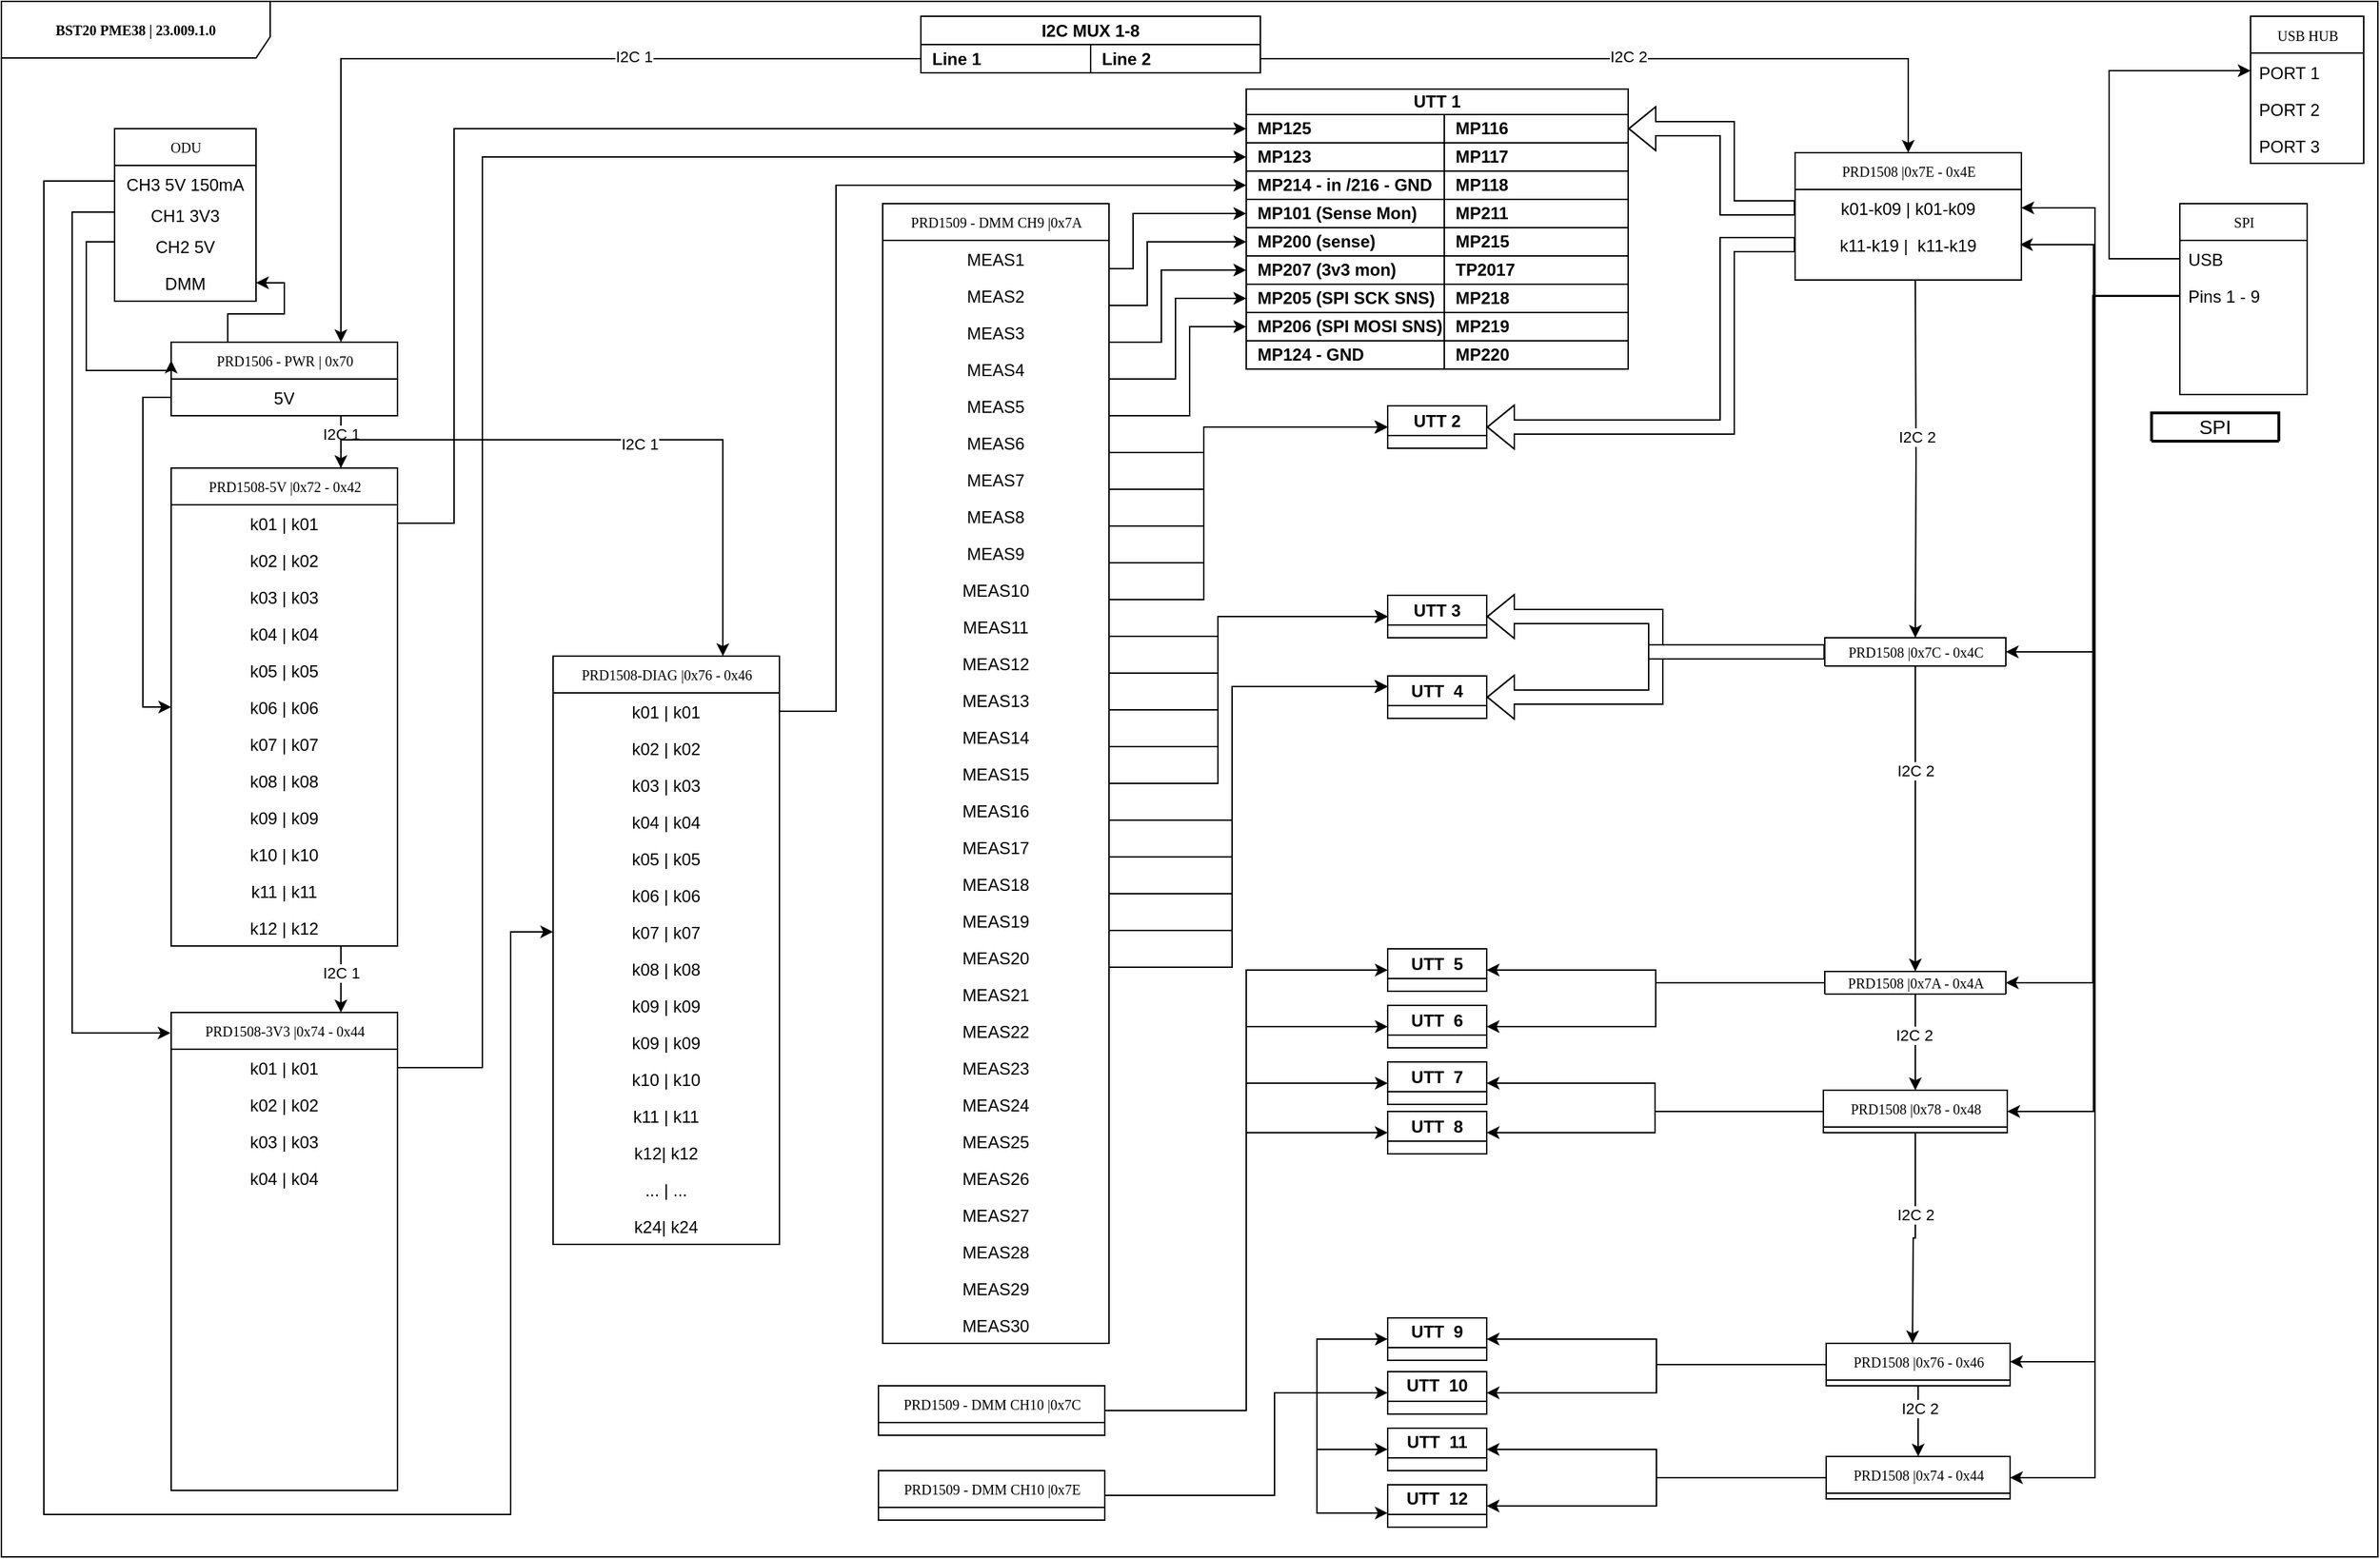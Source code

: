 <mxfile version="21.3.7" type="github">
  <diagram name="Page-1" id="c4acf3e9-155e-7222-9cf6-157b1a14988f">
    <mxGraphModel dx="2899" dy="1151" grid="1" gridSize="10" guides="1" tooltips="1" connect="1" arrows="1" fold="1" page="1" pageScale="1" pageWidth="850" pageHeight="1100" background="none" math="0" shadow="0">
      <root>
        <mxCell id="0" />
        <mxCell id="1" parent="0" />
        <mxCell id="17acba5748e5396b-1" value="BST20 PME38 | 23.009.1.0" style="shape=umlFrame;whiteSpace=wrap;html=1;rounded=0;shadow=0;comic=0;labelBackgroundColor=none;strokeWidth=1;fontFamily=Verdana;fontSize=10;align=center;width=190;height=40;fontStyle=1" parent="1" vertex="1">
          <mxGeometry x="-840" width="1680" height="1100" as="geometry" />
        </mxCell>
        <mxCell id="-19xkcX3dhEA13kukJa7-220" style="edgeStyle=orthogonalEdgeStyle;rounded=0;orthogonalLoop=1;jettySize=auto;html=1;exitX=0.5;exitY=1;exitDx=0;exitDy=0;entryX=0.5;entryY=0;entryDx=0;entryDy=0;" parent="1" target="-19xkcX3dhEA13kukJa7-27" edge="1">
          <mxGeometry relative="1" as="geometry">
            <mxPoint x="513" y="197" as="sourcePoint" />
          </mxGeometry>
        </mxCell>
        <mxCell id="-19xkcX3dhEA13kukJa7-234" value="I2C 2" style="edgeLabel;html=1;align=center;verticalAlign=middle;resizable=0;points=[];" parent="-19xkcX3dhEA13kukJa7-220" vertex="1" connectable="0">
          <mxGeometry x="-0.127" relative="1" as="geometry">
            <mxPoint as="offset" />
          </mxGeometry>
        </mxCell>
        <mxCell id="17acba5748e5396b-20" value="PRD1508 |0x7E - 0x4E" style="swimlane;html=1;fontStyle=0;childLayout=stackLayout;horizontal=1;startSize=26;fillColor=none;horizontalStack=0;resizeParent=1;resizeLast=0;collapsible=1;marginBottom=0;swimlaneFillColor=#ffffff;rounded=0;shadow=0;comic=0;labelBackgroundColor=none;strokeWidth=1;fontFamily=Verdana;fontSize=10;align=center;" parent="1" vertex="1">
          <mxGeometry x="428" y="107" width="160" height="90" as="geometry">
            <mxRectangle x="350" y="42" width="90" height="30" as="alternateBounds" />
          </mxGeometry>
        </mxCell>
        <mxCell id="17acba5748e5396b-21" value="k01-k09 | k01-k09" style="text;html=1;strokeColor=none;fillColor=none;align=center;verticalAlign=top;spacingLeft=4;spacingRight=4;whiteSpace=wrap;overflow=hidden;rotatable=0;points=[[0,0.5],[1,0.5]];portConstraint=eastwest;" parent="17acba5748e5396b-20" vertex="1">
          <mxGeometry y="26" width="160" height="26" as="geometry" />
        </mxCell>
        <mxCell id="17acba5748e5396b-24" value="k11-k19 |&amp;nbsp; k11-k19" style="text;html=1;strokeColor=none;fillColor=none;align=center;verticalAlign=top;spacingLeft=4;spacingRight=4;whiteSpace=wrap;overflow=hidden;rotatable=0;points=[[0,0.5],[1,0.5]];portConstraint=eastwest;" parent="17acba5748e5396b-20" vertex="1">
          <mxGeometry y="52" width="160" height="26" as="geometry" />
        </mxCell>
        <mxCell id="2LxiVpAj8nfCapMjxOcH-35" style="edgeStyle=orthogonalEdgeStyle;rounded=0;orthogonalLoop=1;jettySize=auto;html=1;entryX=1;entryY=0.5;entryDx=0;entryDy=0;" parent="1" edge="1">
          <mxGeometry relative="1" as="geometry">
            <mxPoint x="700" y="208.498" as="sourcePoint" />
            <mxPoint x="580" y="961.95" as="targetPoint" />
            <Array as="points">
              <mxPoint x="640" y="208" />
              <mxPoint x="640" y="962" />
            </Array>
          </mxGeometry>
        </mxCell>
        <mxCell id="17acba5748e5396b-30" value="SPI" style="swimlane;html=1;fontStyle=0;childLayout=stackLayout;horizontal=1;startSize=26;fillColor=none;horizontalStack=0;resizeParent=1;resizeLast=0;collapsible=1;marginBottom=0;swimlaneFillColor=#ffffff;rounded=0;shadow=0;comic=0;labelBackgroundColor=none;strokeWidth=1;fontFamily=Verdana;fontSize=10;align=center;" parent="1" vertex="1">
          <mxGeometry x="700" y="143" width="90" height="135" as="geometry" />
        </mxCell>
        <mxCell id="17acba5748e5396b-32" value="USB" style="text;html=1;strokeColor=none;fillColor=none;align=left;verticalAlign=top;spacingLeft=4;spacingRight=4;whiteSpace=wrap;overflow=hidden;rotatable=0;points=[[0,0.5],[1,0.5]];portConstraint=eastwest;" parent="17acba5748e5396b-30" vertex="1">
          <mxGeometry y="26" width="90" height="26" as="geometry" />
        </mxCell>
        <mxCell id="17acba5748e5396b-31" value="Pins 1 - 9" style="text;html=1;strokeColor=none;fillColor=none;align=left;verticalAlign=top;spacingLeft=4;spacingRight=4;whiteSpace=wrap;overflow=hidden;rotatable=0;points=[[0,0.5],[1,0.5]];portConstraint=eastwest;" parent="17acba5748e5396b-30" vertex="1">
          <mxGeometry y="52" width="90" height="26" as="geometry" />
        </mxCell>
        <mxCell id="-19xkcX3dhEA13kukJa7-221" style="edgeStyle=orthogonalEdgeStyle;rounded=0;orthogonalLoop=1;jettySize=auto;html=1;exitX=0.5;exitY=1;exitDx=0;exitDy=0;entryX=0.5;entryY=0;entryDx=0;entryDy=0;" parent="1" source="-19xkcX3dhEA13kukJa7-27" target="-19xkcX3dhEA13kukJa7-39" edge="1">
          <mxGeometry relative="1" as="geometry" />
        </mxCell>
        <mxCell id="-19xkcX3dhEA13kukJa7-230" value="I2C 2" style="edgeLabel;html=1;align=center;verticalAlign=middle;resizable=0;points=[];" parent="-19xkcX3dhEA13kukJa7-221" vertex="1" connectable="0">
          <mxGeometry x="-0.369" relative="1" as="geometry">
            <mxPoint y="6" as="offset" />
          </mxGeometry>
        </mxCell>
        <mxCell id="-19xkcX3dhEA13kukJa7-27" value="PRD1508 |0x7C - 0x4C" style="swimlane;html=1;fontStyle=0;childLayout=stackLayout;horizontal=1;startSize=26;fillColor=none;horizontalStack=0;resizeParent=1;resizeLast=0;collapsible=1;marginBottom=0;swimlaneFillColor=#ffffff;rounded=0;shadow=0;comic=0;labelBackgroundColor=none;strokeWidth=1;fontFamily=Verdana;fontSize=10;align=center;" parent="1" vertex="1" collapsed="1">
          <mxGeometry x="449" y="450" width="128" height="20" as="geometry">
            <mxRectangle x="360" y="350" width="160" height="90" as="alternateBounds" />
          </mxGeometry>
        </mxCell>
        <mxCell id="-19xkcX3dhEA13kukJa7-28" value="k01-k09 | k01-k09" style="text;html=1;strokeColor=none;fillColor=none;align=center;verticalAlign=top;spacingLeft=4;spacingRight=4;whiteSpace=wrap;overflow=hidden;rotatable=0;points=[[0,0.5],[1,0.5]];portConstraint=eastwest;" parent="-19xkcX3dhEA13kukJa7-27" vertex="1">
          <mxGeometry y="26" width="160" height="26" as="geometry" />
        </mxCell>
        <mxCell id="-19xkcX3dhEA13kukJa7-250" style="edgeStyle=orthogonalEdgeStyle;rounded=0;orthogonalLoop=1;jettySize=auto;html=1;shape=link;width=9.394;" parent="-19xkcX3dhEA13kukJa7-27" source="-19xkcX3dhEA13kukJa7-29" edge="1">
          <mxGeometry relative="1" as="geometry">
            <mxPoint x="220" y="40.0" as="targetPoint" />
          </mxGeometry>
        </mxCell>
        <mxCell id="-19xkcX3dhEA13kukJa7-29" value="k11-k19 |&amp;nbsp; k11-k19" style="text;html=1;strokeColor=none;fillColor=none;align=center;verticalAlign=top;spacingLeft=4;spacingRight=4;whiteSpace=wrap;overflow=hidden;rotatable=0;points=[[0,0.5],[1,0.5]];portConstraint=eastwest;" parent="-19xkcX3dhEA13kukJa7-27" vertex="1">
          <mxGeometry y="52" width="160" height="26" as="geometry" />
        </mxCell>
        <mxCell id="-19xkcX3dhEA13kukJa7-35" style="edgeStyle=orthogonalEdgeStyle;rounded=0;orthogonalLoop=1;jettySize=auto;html=1;exitX=0;exitY=0.5;exitDx=0;exitDy=0;entryX=1;entryY=0.5;entryDx=0;entryDy=0;shape=flexArrow;" parent="1" source="17acba5748e5396b-21" target="-19xkcX3dhEA13kukJa7-260" edge="1">
          <mxGeometry relative="1" as="geometry">
            <mxPoint x="378" y="90" as="targetPoint" />
            <Array as="points">
              <mxPoint x="380" y="146" />
              <mxPoint x="380" y="90" />
            </Array>
          </mxGeometry>
        </mxCell>
        <mxCell id="-19xkcX3dhEA13kukJa7-36" style="edgeStyle=orthogonalEdgeStyle;rounded=0;orthogonalLoop=1;jettySize=auto;html=1;exitX=0;exitY=0.5;exitDx=0;exitDy=0;entryX=1;entryY=0.5;entryDx=0;entryDy=0;shape=flexArrow;" parent="1" source="17acba5748e5396b-24" target="-19xkcX3dhEA13kukJa7-279" edge="1">
          <mxGeometry relative="1" as="geometry">
            <mxPoint x="250" y="233" as="targetPoint" />
            <Array as="points">
              <mxPoint x="380" y="172" />
              <mxPoint x="380" y="301" />
            </Array>
          </mxGeometry>
        </mxCell>
        <mxCell id="-19xkcX3dhEA13kukJa7-222" style="edgeStyle=orthogonalEdgeStyle;rounded=0;orthogonalLoop=1;jettySize=auto;html=1;exitX=0.5;exitY=1;exitDx=0;exitDy=0;entryX=0.5;entryY=0;entryDx=0;entryDy=0;" parent="1" source="-19xkcX3dhEA13kukJa7-39" target="-19xkcX3dhEA13kukJa7-55" edge="1">
          <mxGeometry relative="1" as="geometry" />
        </mxCell>
        <mxCell id="-19xkcX3dhEA13kukJa7-231" value="I2C 2" style="edgeLabel;html=1;align=center;verticalAlign=middle;resizable=0;points=[];" parent="-19xkcX3dhEA13kukJa7-222" vertex="1" connectable="0">
          <mxGeometry x="-0.141" y="-1" relative="1" as="geometry">
            <mxPoint as="offset" />
          </mxGeometry>
        </mxCell>
        <mxCell id="-19xkcX3dhEA13kukJa7-39" value="PRD1508 |0x7A - 0x4A" style="swimlane;html=1;fontStyle=0;childLayout=stackLayout;horizontal=1;startSize=16;fillColor=none;horizontalStack=0;resizeParent=1;resizeLast=0;collapsible=1;marginBottom=0;swimlaneFillColor=#ffffff;rounded=0;shadow=0;comic=0;labelBackgroundColor=none;strokeWidth=1;fontFamily=Verdana;fontSize=10;align=center;" parent="1" vertex="1" collapsed="1">
          <mxGeometry x="449" y="686" width="128" height="16" as="geometry">
            <mxRectangle x="449" y="614" width="160" height="90" as="alternateBounds" />
          </mxGeometry>
        </mxCell>
        <mxCell id="-19xkcX3dhEA13kukJa7-40" value="k01-k09 | k01-k09" style="text;html=1;strokeColor=none;fillColor=none;align=center;verticalAlign=top;spacingLeft=4;spacingRight=4;whiteSpace=wrap;overflow=hidden;rotatable=0;points=[[0,0.5],[1,0.5]];portConstraint=eastwest;" parent="-19xkcX3dhEA13kukJa7-39" vertex="1">
          <mxGeometry y="12" width="160" height="26" as="geometry" />
        </mxCell>
        <mxCell id="-19xkcX3dhEA13kukJa7-41" value="k11-k19 |&amp;nbsp; k11-k19" style="text;html=1;strokeColor=none;fillColor=none;align=center;verticalAlign=top;spacingLeft=4;spacingRight=4;whiteSpace=wrap;overflow=hidden;rotatable=0;points=[[0,0.5],[1,0.5]];portConstraint=eastwest;" parent="-19xkcX3dhEA13kukJa7-39" vertex="1">
          <mxGeometry y="38" width="160" height="26" as="geometry" />
        </mxCell>
        <mxCell id="-19xkcX3dhEA13kukJa7-51" value="USB HUB" style="swimlane;html=1;fontStyle=0;childLayout=stackLayout;horizontal=1;startSize=26;fillColor=none;horizontalStack=0;resizeParent=1;resizeLast=0;collapsible=1;marginBottom=0;swimlaneFillColor=#ffffff;rounded=0;shadow=0;comic=0;labelBackgroundColor=none;strokeWidth=1;fontFamily=Verdana;fontSize=10;align=center;" parent="1" vertex="1">
          <mxGeometry x="750" y="10.5" width="80" height="104" as="geometry" />
        </mxCell>
        <mxCell id="-19xkcX3dhEA13kukJa7-52" value="PORT 1" style="text;html=1;strokeColor=none;fillColor=none;align=left;verticalAlign=top;spacingLeft=4;spacingRight=4;whiteSpace=wrap;overflow=hidden;rotatable=0;points=[[0,0.5],[1,0.5]];portConstraint=eastwest;" parent="-19xkcX3dhEA13kukJa7-51" vertex="1">
          <mxGeometry y="26" width="80" height="26" as="geometry" />
        </mxCell>
        <mxCell id="-19xkcX3dhEA13kukJa7-53" value="PORT 2" style="text;html=1;strokeColor=none;fillColor=none;align=left;verticalAlign=top;spacingLeft=4;spacingRight=4;whiteSpace=wrap;overflow=hidden;rotatable=0;points=[[0,0.5],[1,0.5]];portConstraint=eastwest;" parent="-19xkcX3dhEA13kukJa7-51" vertex="1">
          <mxGeometry y="52" width="80" height="26" as="geometry" />
        </mxCell>
        <mxCell id="-19xkcX3dhEA13kukJa7-247" value="PORT 3" style="text;html=1;strokeColor=none;fillColor=none;align=left;verticalAlign=top;spacingLeft=4;spacingRight=4;whiteSpace=wrap;overflow=hidden;rotatable=0;points=[[0,0.5],[1,0.5]];portConstraint=eastwest;" parent="-19xkcX3dhEA13kukJa7-51" vertex="1">
          <mxGeometry y="78" width="80" height="26" as="geometry" />
        </mxCell>
        <mxCell id="-19xkcX3dhEA13kukJa7-223" style="edgeStyle=orthogonalEdgeStyle;rounded=0;orthogonalLoop=1;jettySize=auto;html=1;entryX=0.5;entryY=0;entryDx=0;entryDy=0;" parent="1" source="-19xkcX3dhEA13kukJa7-55" edge="1">
          <mxGeometry relative="1" as="geometry">
            <mxPoint x="511" y="948.95" as="targetPoint" />
          </mxGeometry>
        </mxCell>
        <mxCell id="-19xkcX3dhEA13kukJa7-232" value="I2C 2" style="edgeLabel;html=1;align=center;verticalAlign=middle;resizable=0;points=[];" parent="-19xkcX3dhEA13kukJa7-223" vertex="1" connectable="0">
          <mxGeometry x="-0.238" relative="1" as="geometry">
            <mxPoint as="offset" />
          </mxGeometry>
        </mxCell>
        <mxCell id="-19xkcX3dhEA13kukJa7-456" style="edgeStyle=orthogonalEdgeStyle;rounded=0;orthogonalLoop=1;jettySize=auto;html=1;entryX=1;entryY=0.5;entryDx=0;entryDy=0;" parent="1" source="-19xkcX3dhEA13kukJa7-55" target="-19xkcX3dhEA13kukJa7-337" edge="1">
          <mxGeometry relative="1" as="geometry" />
        </mxCell>
        <mxCell id="-19xkcX3dhEA13kukJa7-55" value="PRD1508 |0x78 - 0x48" style="swimlane;html=1;fontStyle=0;childLayout=stackLayout;horizontal=1;startSize=26;fillColor=none;horizontalStack=0;resizeParent=1;resizeLast=0;collapsible=1;marginBottom=0;swimlaneFillColor=#ffffff;rounded=0;shadow=0;comic=0;labelBackgroundColor=none;strokeWidth=1;fontFamily=Verdana;fontSize=10;align=center;" parent="1" vertex="1" collapsed="1">
          <mxGeometry x="448" y="770" width="130" height="30" as="geometry">
            <mxRectangle x="395" y="840" width="160" height="90" as="alternateBounds" />
          </mxGeometry>
        </mxCell>
        <mxCell id="-19xkcX3dhEA13kukJa7-56" value="k01-k09 | k01-k09" style="text;html=1;strokeColor=none;fillColor=none;align=center;verticalAlign=top;spacingLeft=4;spacingRight=4;whiteSpace=wrap;overflow=hidden;rotatable=0;points=[[0,0.5],[1,0.5]];portConstraint=eastwest;" parent="-19xkcX3dhEA13kukJa7-55" vertex="1">
          <mxGeometry y="26" width="160" height="26" as="geometry" />
        </mxCell>
        <mxCell id="-19xkcX3dhEA13kukJa7-58" value="k11-k19 |&amp;nbsp; k11-k19" style="text;html=1;strokeColor=none;fillColor=none;align=center;verticalAlign=top;spacingLeft=4;spacingRight=4;whiteSpace=wrap;overflow=hidden;rotatable=0;points=[[0,0.5],[1,0.5]];portConstraint=eastwest;" parent="-19xkcX3dhEA13kukJa7-55" vertex="1">
          <mxGeometry y="52" width="160" height="26" as="geometry" />
        </mxCell>
        <mxCell id="-19xkcX3dhEA13kukJa7-224" style="edgeStyle=orthogonalEdgeStyle;rounded=0;orthogonalLoop=1;jettySize=auto;html=1;exitX=0.5;exitY=1;exitDx=0;exitDy=0;entryX=0.5;entryY=0;entryDx=0;entryDy=0;" parent="1" source="-19xkcX3dhEA13kukJa7-59" target="-19xkcX3dhEA13kukJa7-63" edge="1">
          <mxGeometry relative="1" as="geometry" />
        </mxCell>
        <mxCell id="-19xkcX3dhEA13kukJa7-233" value="I2C 2" style="edgeLabel;html=1;align=center;verticalAlign=middle;resizable=0;points=[];" parent="-19xkcX3dhEA13kukJa7-224" vertex="1" connectable="0">
          <mxGeometry x="-0.367" y="1" relative="1" as="geometry">
            <mxPoint as="offset" />
          </mxGeometry>
        </mxCell>
        <mxCell id="-19xkcX3dhEA13kukJa7-458" style="edgeStyle=orthogonalEdgeStyle;rounded=0;orthogonalLoop=1;jettySize=auto;html=1;entryX=1;entryY=0.5;entryDx=0;entryDy=0;" parent="1" source="-19xkcX3dhEA13kukJa7-59" target="-19xkcX3dhEA13kukJa7-357" edge="1">
          <mxGeometry relative="1" as="geometry" />
        </mxCell>
        <mxCell id="-19xkcX3dhEA13kukJa7-59" value="PRD1508 |0x76 - 0x46" style="swimlane;html=1;fontStyle=0;childLayout=stackLayout;horizontal=1;startSize=26;fillColor=none;horizontalStack=0;resizeParent=1;resizeLast=0;collapsible=1;marginBottom=0;swimlaneFillColor=#ffffff;rounded=0;shadow=0;comic=0;labelBackgroundColor=none;strokeWidth=1;fontFamily=Verdana;fontSize=10;align=center;" parent="1" vertex="1" collapsed="1">
          <mxGeometry x="450" y="948.95" width="130" height="30" as="geometry">
            <mxRectangle x="395" y="920" width="160" height="90" as="alternateBounds" />
          </mxGeometry>
        </mxCell>
        <mxCell id="-19xkcX3dhEA13kukJa7-60" value="k01-k09 | k01-k09" style="text;html=1;strokeColor=none;fillColor=none;align=center;verticalAlign=top;spacingLeft=4;spacingRight=4;whiteSpace=wrap;overflow=hidden;rotatable=0;points=[[0,0.5],[1,0.5]];portConstraint=eastwest;" parent="-19xkcX3dhEA13kukJa7-59" vertex="1">
          <mxGeometry y="26" width="160" height="26" as="geometry" />
        </mxCell>
        <mxCell id="-19xkcX3dhEA13kukJa7-62" value="k11-k19 |&amp;nbsp; k11-k19" style="text;html=1;strokeColor=none;fillColor=none;align=center;verticalAlign=top;spacingLeft=4;spacingRight=4;whiteSpace=wrap;overflow=hidden;rotatable=0;points=[[0,0.5],[1,0.5]];portConstraint=eastwest;" parent="-19xkcX3dhEA13kukJa7-59" vertex="1">
          <mxGeometry y="52" width="160" height="26" as="geometry" />
        </mxCell>
        <mxCell id="-19xkcX3dhEA13kukJa7-63" value="PRD1508 |0x74 - 0x44" style="swimlane;html=1;fontStyle=0;childLayout=stackLayout;horizontal=1;startSize=26;fillColor=none;horizontalStack=0;resizeParent=1;resizeLast=0;collapsible=1;marginBottom=0;swimlaneFillColor=#ffffff;rounded=0;shadow=0;comic=0;labelBackgroundColor=none;strokeWidth=1;fontFamily=Verdana;fontSize=10;align=center;" parent="1" vertex="1" collapsed="1">
          <mxGeometry x="450" y="1028.95" width="130" height="30" as="geometry">
            <mxRectangle x="395" y="970" width="160" height="90" as="alternateBounds" />
          </mxGeometry>
        </mxCell>
        <mxCell id="-19xkcX3dhEA13kukJa7-64" value="k01-k09 | k01-k09" style="text;html=1;strokeColor=none;fillColor=none;align=center;verticalAlign=top;spacingLeft=4;spacingRight=4;whiteSpace=wrap;overflow=hidden;rotatable=0;points=[[0,0.5],[1,0.5]];portConstraint=eastwest;" parent="-19xkcX3dhEA13kukJa7-63" vertex="1">
          <mxGeometry y="26" width="160" height="26" as="geometry" />
        </mxCell>
        <mxCell id="-19xkcX3dhEA13kukJa7-66" value="k11-k19 |&amp;nbsp; k11-k19" style="text;html=1;strokeColor=none;fillColor=none;align=center;verticalAlign=top;spacingLeft=4;spacingRight=4;whiteSpace=wrap;overflow=hidden;rotatable=0;points=[[0,0.5],[1,0.5]];portConstraint=eastwest;" parent="-19xkcX3dhEA13kukJa7-63" vertex="1">
          <mxGeometry y="52" width="160" height="26" as="geometry" />
        </mxCell>
        <mxCell id="-19xkcX3dhEA13kukJa7-445" style="edgeStyle=orthogonalEdgeStyle;rounded=0;orthogonalLoop=1;jettySize=auto;html=1;exitX=0.25;exitY=0;exitDx=0;exitDy=0;entryX=1;entryY=0.5;entryDx=0;entryDy=0;" parent="1" source="-19xkcX3dhEA13kukJa7-67" target="-19xkcX3dhEA13kukJa7-406" edge="1">
          <mxGeometry relative="1" as="geometry" />
        </mxCell>
        <mxCell id="-19xkcX3dhEA13kukJa7-446" style="edgeStyle=orthogonalEdgeStyle;rounded=0;orthogonalLoop=1;jettySize=auto;html=1;entryX=0.75;entryY=0;entryDx=0;entryDy=0;" parent="1" source="-19xkcX3dhEA13kukJa7-67" target="-19xkcX3dhEA13kukJa7-71" edge="1">
          <mxGeometry relative="1" as="geometry">
            <Array as="points">
              <mxPoint x="-600" y="310" />
              <mxPoint x="-600" y="310" />
            </Array>
          </mxGeometry>
        </mxCell>
        <mxCell id="-19xkcX3dhEA13kukJa7-447" value="I2C 1" style="edgeLabel;html=1;align=center;verticalAlign=middle;resizable=0;points=[];" parent="-19xkcX3dhEA13kukJa7-446" vertex="1" connectable="0">
          <mxGeometry x="-0.321" relative="1" as="geometry">
            <mxPoint as="offset" />
          </mxGeometry>
        </mxCell>
        <mxCell id="-19xkcX3dhEA13kukJa7-67" value="PRD1506 - PWR | 0x70" style="swimlane;html=1;fontStyle=0;childLayout=stackLayout;horizontal=1;startSize=26;fillColor=none;horizontalStack=0;resizeParent=1;resizeLast=0;collapsible=1;marginBottom=0;swimlaneFillColor=#ffffff;rounded=0;shadow=0;comic=0;labelBackgroundColor=none;strokeWidth=1;fontFamily=Verdana;fontSize=10;align=center;" parent="1" vertex="1">
          <mxGeometry x="-720" y="241" width="160" height="52" as="geometry">
            <mxRectangle x="350" y="42" width="90" height="30" as="alternateBounds" />
          </mxGeometry>
        </mxCell>
        <mxCell id="-19xkcX3dhEA13kukJa7-68" value="5V" style="text;html=1;strokeColor=none;fillColor=none;align=center;verticalAlign=top;spacingLeft=4;spacingRight=4;whiteSpace=wrap;overflow=hidden;rotatable=0;points=[[0,0.5],[1,0.5]];portConstraint=eastwest;" parent="-19xkcX3dhEA13kukJa7-67" vertex="1">
          <mxGeometry y="26" width="160" height="26" as="geometry" />
        </mxCell>
        <mxCell id="-19xkcX3dhEA13kukJa7-238" style="edgeStyle=orthogonalEdgeStyle;rounded=0;orthogonalLoop=1;jettySize=auto;html=1;entryX=0.75;entryY=0;entryDx=0;entryDy=0;" parent="1" source="-19xkcX3dhEA13kukJa7-71" target="-19xkcX3dhEA13kukJa7-93" edge="1">
          <mxGeometry relative="1" as="geometry">
            <Array as="points">
              <mxPoint x="-600" y="680" />
              <mxPoint x="-600" y="680" />
            </Array>
          </mxGeometry>
        </mxCell>
        <mxCell id="-19xkcX3dhEA13kukJa7-448" value="I2C 1" style="edgeLabel;html=1;align=center;verticalAlign=middle;resizable=0;points=[];" parent="-19xkcX3dhEA13kukJa7-238" vertex="1" connectable="0">
          <mxGeometry x="-0.189" relative="1" as="geometry">
            <mxPoint as="offset" />
          </mxGeometry>
        </mxCell>
        <mxCell id="2LxiVpAj8nfCapMjxOcH-26" style="edgeStyle=orthogonalEdgeStyle;rounded=0;orthogonalLoop=1;jettySize=auto;html=1;exitX=0.75;exitY=0;exitDx=0;exitDy=0;entryX=0.75;entryY=0;entryDx=0;entryDy=0;" parent="1" source="-19xkcX3dhEA13kukJa7-71" target="-19xkcX3dhEA13kukJa7-117" edge="1">
          <mxGeometry relative="1" as="geometry" />
        </mxCell>
        <mxCell id="2LxiVpAj8nfCapMjxOcH-27" value="I2C 1" style="edgeLabel;html=1;align=center;verticalAlign=middle;resizable=0;points=[];" parent="2LxiVpAj8nfCapMjxOcH-26" vertex="1" connectable="0">
          <mxGeometry x="0.043" y="-3" relative="1" as="geometry">
            <mxPoint as="offset" />
          </mxGeometry>
        </mxCell>
        <mxCell id="-19xkcX3dhEA13kukJa7-71" value="PRD1508-5V |0x72 - 0x42" style="swimlane;html=1;fontStyle=0;childLayout=stackLayout;horizontal=1;startSize=26;fillColor=none;horizontalStack=0;resizeParent=1;resizeLast=0;collapsible=1;marginBottom=0;swimlaneFillColor=#ffffff;rounded=0;shadow=0;comic=0;labelBackgroundColor=none;strokeWidth=1;fontFamily=Verdana;fontSize=10;align=center;" parent="1" vertex="1">
          <mxGeometry x="-720" y="330" width="160" height="338" as="geometry">
            <mxRectangle x="350" y="42" width="90" height="30" as="alternateBounds" />
          </mxGeometry>
        </mxCell>
        <mxCell id="-19xkcX3dhEA13kukJa7-83" value="k01 | k01" style="text;html=1;strokeColor=none;fillColor=none;align=center;verticalAlign=top;spacingLeft=4;spacingRight=4;whiteSpace=wrap;overflow=hidden;rotatable=0;points=[[0,0.5],[1,0.5]];portConstraint=eastwest;" parent="-19xkcX3dhEA13kukJa7-71" vertex="1">
          <mxGeometry y="26" width="160" height="26" as="geometry" />
        </mxCell>
        <mxCell id="-19xkcX3dhEA13kukJa7-84" value="k02 | k02" style="text;html=1;strokeColor=none;fillColor=none;align=center;verticalAlign=top;spacingLeft=4;spacingRight=4;whiteSpace=wrap;overflow=hidden;rotatable=0;points=[[0,0.5],[1,0.5]];portConstraint=eastwest;" parent="-19xkcX3dhEA13kukJa7-71" vertex="1">
          <mxGeometry y="52" width="160" height="26" as="geometry" />
        </mxCell>
        <mxCell id="-19xkcX3dhEA13kukJa7-85" value="k03 | k03" style="text;html=1;strokeColor=none;fillColor=none;align=center;verticalAlign=top;spacingLeft=4;spacingRight=4;whiteSpace=wrap;overflow=hidden;rotatable=0;points=[[0,0.5],[1,0.5]];portConstraint=eastwest;" parent="-19xkcX3dhEA13kukJa7-71" vertex="1">
          <mxGeometry y="78" width="160" height="26" as="geometry" />
        </mxCell>
        <mxCell id="-19xkcX3dhEA13kukJa7-86" value="k04 | k04" style="text;html=1;strokeColor=none;fillColor=none;align=center;verticalAlign=top;spacingLeft=4;spacingRight=4;whiteSpace=wrap;overflow=hidden;rotatable=0;points=[[0,0.5],[1,0.5]];portConstraint=eastwest;" parent="-19xkcX3dhEA13kukJa7-71" vertex="1">
          <mxGeometry y="104" width="160" height="26" as="geometry" />
        </mxCell>
        <mxCell id="-19xkcX3dhEA13kukJa7-251" value="k05 | k05" style="text;html=1;strokeColor=none;fillColor=none;align=center;verticalAlign=top;spacingLeft=4;spacingRight=4;whiteSpace=wrap;overflow=hidden;rotatable=0;points=[[0,0.5],[1,0.5]];portConstraint=eastwest;" parent="-19xkcX3dhEA13kukJa7-71" vertex="1">
          <mxGeometry y="130" width="160" height="26" as="geometry" />
        </mxCell>
        <mxCell id="-19xkcX3dhEA13kukJa7-252" value="k06 | k06" style="text;html=1;strokeColor=none;fillColor=none;align=center;verticalAlign=top;spacingLeft=4;spacingRight=4;whiteSpace=wrap;overflow=hidden;rotatable=0;points=[[0,0.5],[1,0.5]];portConstraint=eastwest;" parent="-19xkcX3dhEA13kukJa7-71" vertex="1">
          <mxGeometry y="156" width="160" height="26" as="geometry" />
        </mxCell>
        <mxCell id="-19xkcX3dhEA13kukJa7-253" value="k07 | k07" style="text;html=1;strokeColor=none;fillColor=none;align=center;verticalAlign=top;spacingLeft=4;spacingRight=4;whiteSpace=wrap;overflow=hidden;rotatable=0;points=[[0,0.5],[1,0.5]];portConstraint=eastwest;" parent="-19xkcX3dhEA13kukJa7-71" vertex="1">
          <mxGeometry y="182" width="160" height="26" as="geometry" />
        </mxCell>
        <mxCell id="-19xkcX3dhEA13kukJa7-254" value="k08 | k08" style="text;html=1;strokeColor=none;fillColor=none;align=center;verticalAlign=top;spacingLeft=4;spacingRight=4;whiteSpace=wrap;overflow=hidden;rotatable=0;points=[[0,0.5],[1,0.5]];portConstraint=eastwest;" parent="-19xkcX3dhEA13kukJa7-71" vertex="1">
          <mxGeometry y="208" width="160" height="26" as="geometry" />
        </mxCell>
        <mxCell id="-19xkcX3dhEA13kukJa7-255" value="k09 | k09" style="text;html=1;strokeColor=none;fillColor=none;align=center;verticalAlign=top;spacingLeft=4;spacingRight=4;whiteSpace=wrap;overflow=hidden;rotatable=0;points=[[0,0.5],[1,0.5]];portConstraint=eastwest;" parent="-19xkcX3dhEA13kukJa7-71" vertex="1">
          <mxGeometry y="234" width="160" height="26" as="geometry" />
        </mxCell>
        <mxCell id="-19xkcX3dhEA13kukJa7-256" value="k10 | k10" style="text;html=1;strokeColor=none;fillColor=none;align=center;verticalAlign=top;spacingLeft=4;spacingRight=4;whiteSpace=wrap;overflow=hidden;rotatable=0;points=[[0,0.5],[1,0.5]];portConstraint=eastwest;" parent="-19xkcX3dhEA13kukJa7-71" vertex="1">
          <mxGeometry y="260" width="160" height="26" as="geometry" />
        </mxCell>
        <mxCell id="-19xkcX3dhEA13kukJa7-257" value="k11 | k11" style="text;html=1;strokeColor=none;fillColor=none;align=center;verticalAlign=top;spacingLeft=4;spacingRight=4;whiteSpace=wrap;overflow=hidden;rotatable=0;points=[[0,0.5],[1,0.5]];portConstraint=eastwest;" parent="-19xkcX3dhEA13kukJa7-71" vertex="1">
          <mxGeometry y="286" width="160" height="26" as="geometry" />
        </mxCell>
        <mxCell id="-19xkcX3dhEA13kukJa7-258" value="k12 | k12" style="text;html=1;strokeColor=none;fillColor=none;align=center;verticalAlign=top;spacingLeft=4;spacingRight=4;whiteSpace=wrap;overflow=hidden;rotatable=0;points=[[0,0.5],[1,0.5]];portConstraint=eastwest;" parent="-19xkcX3dhEA13kukJa7-71" vertex="1">
          <mxGeometry y="312" width="160" height="26" as="geometry" />
        </mxCell>
        <mxCell id="-19xkcX3dhEA13kukJa7-76" value="ODU" style="swimlane;html=1;fontStyle=0;childLayout=stackLayout;horizontal=1;startSize=26;fillColor=none;horizontalStack=0;resizeParent=1;resizeLast=0;collapsible=1;marginBottom=0;swimlaneFillColor=#ffffff;rounded=0;shadow=0;comic=0;labelBackgroundColor=none;strokeWidth=1;fontFamily=Verdana;fontSize=10;align=center;" parent="1" vertex="1">
          <mxGeometry x="-760" y="90" width="100" height="122" as="geometry">
            <mxRectangle x="350" y="42" width="90" height="30" as="alternateBounds" />
          </mxGeometry>
        </mxCell>
        <mxCell id="-19xkcX3dhEA13kukJa7-292" value="CH3 5V 150mA" style="text;html=1;strokeColor=none;fillColor=none;align=center;verticalAlign=top;spacingLeft=4;spacingRight=4;whiteSpace=wrap;overflow=hidden;rotatable=0;points=[[0,0.5],[1,0.5]];portConstraint=eastwest;" parent="-19xkcX3dhEA13kukJa7-76" vertex="1">
          <mxGeometry y="26" width="100" height="22" as="geometry" />
        </mxCell>
        <mxCell id="-19xkcX3dhEA13kukJa7-77" value="CH1 3V3" style="text;html=1;strokeColor=none;fillColor=none;align=center;verticalAlign=top;spacingLeft=4;spacingRight=4;whiteSpace=wrap;overflow=hidden;rotatable=0;points=[[0,0.5],[1,0.5]];portConstraint=eastwest;" parent="-19xkcX3dhEA13kukJa7-76" vertex="1">
          <mxGeometry y="48" width="100" height="22" as="geometry" />
        </mxCell>
        <mxCell id="-19xkcX3dhEA13kukJa7-79" value="CH2 5V" style="text;html=1;strokeColor=none;fillColor=none;align=center;verticalAlign=top;spacingLeft=4;spacingRight=4;whiteSpace=wrap;overflow=hidden;rotatable=0;points=[[0,0.5],[1,0.5]];portConstraint=eastwest;" parent="-19xkcX3dhEA13kukJa7-76" vertex="1">
          <mxGeometry y="70" width="100" height="26" as="geometry" />
        </mxCell>
        <mxCell id="-19xkcX3dhEA13kukJa7-406" value="DMM" style="text;html=1;strokeColor=none;fillColor=none;align=center;verticalAlign=top;spacingLeft=4;spacingRight=4;whiteSpace=wrap;overflow=hidden;rotatable=0;points=[[0,0.5],[1,0.5]];portConstraint=eastwest;" parent="-19xkcX3dhEA13kukJa7-76" vertex="1">
          <mxGeometry y="96" width="100" height="26" as="geometry" />
        </mxCell>
        <mxCell id="-19xkcX3dhEA13kukJa7-93" value="PRD1508-3V3 |0x74 - 0x44" style="swimlane;html=1;fontStyle=0;childLayout=stackLayout;horizontal=1;startSize=26;fillColor=none;horizontalStack=0;resizeParent=1;resizeLast=0;collapsible=1;marginBottom=0;swimlaneFillColor=#ffffff;rounded=0;shadow=0;comic=0;labelBackgroundColor=none;strokeWidth=1;fontFamily=Verdana;fontSize=10;align=center;" parent="1" vertex="1">
          <mxGeometry x="-720" y="715" width="160" height="338" as="geometry">
            <mxRectangle x="350" y="42" width="90" height="30" as="alternateBounds" />
          </mxGeometry>
        </mxCell>
        <mxCell id="-19xkcX3dhEA13kukJa7-96" value="k01 | k01&lt;br&gt;&lt;br&gt;" style="text;html=1;strokeColor=none;fillColor=none;align=center;verticalAlign=top;spacingLeft=4;spacingRight=4;whiteSpace=wrap;overflow=hidden;rotatable=0;points=[[0,0.5],[1,0.5]];portConstraint=eastwest;" parent="-19xkcX3dhEA13kukJa7-93" vertex="1">
          <mxGeometry y="26" width="160" height="26" as="geometry" />
        </mxCell>
        <mxCell id="-19xkcX3dhEA13kukJa7-97" value="k02 | k02" style="text;html=1;strokeColor=none;fillColor=none;align=center;verticalAlign=top;spacingLeft=4;spacingRight=4;whiteSpace=wrap;overflow=hidden;rotatable=0;points=[[0,0.5],[1,0.5]];portConstraint=eastwest;" parent="-19xkcX3dhEA13kukJa7-93" vertex="1">
          <mxGeometry y="52" width="160" height="26" as="geometry" />
        </mxCell>
        <mxCell id="-19xkcX3dhEA13kukJa7-99" value="k03 | k03" style="text;html=1;strokeColor=none;fillColor=none;align=center;verticalAlign=top;spacingLeft=4;spacingRight=4;whiteSpace=wrap;overflow=hidden;rotatable=0;points=[[0,0.5],[1,0.5]];portConstraint=eastwest;" parent="-19xkcX3dhEA13kukJa7-93" vertex="1">
          <mxGeometry y="78" width="160" height="26" as="geometry" />
        </mxCell>
        <mxCell id="-19xkcX3dhEA13kukJa7-100" value="k04 | k04" style="text;html=1;strokeColor=none;fillColor=none;align=center;verticalAlign=top;spacingLeft=4;spacingRight=4;whiteSpace=wrap;overflow=hidden;rotatable=0;points=[[0,0.5],[1,0.5]];portConstraint=eastwest;" parent="-19xkcX3dhEA13kukJa7-93" vertex="1">
          <mxGeometry y="104" width="160" height="26" as="geometry" />
        </mxCell>
        <mxCell id="-19xkcX3dhEA13kukJa7-117" value="PRD1508-DIAG |0x76 - 0x46" style="swimlane;html=1;fontStyle=0;childLayout=stackLayout;horizontal=1;startSize=26;fillColor=none;horizontalStack=0;resizeParent=1;resizeLast=0;collapsible=1;marginBottom=0;swimlaneFillColor=#ffffff;rounded=0;shadow=0;comic=0;labelBackgroundColor=none;strokeWidth=1;fontFamily=Verdana;fontSize=10;align=center;" parent="1" vertex="1">
          <mxGeometry x="-450" y="462.95" width="160" height="416" as="geometry">
            <mxRectangle x="-270" y="405" width="90" height="30" as="alternateBounds" />
          </mxGeometry>
        </mxCell>
        <mxCell id="-19xkcX3dhEA13kukJa7-119" value="k01 | k01" style="text;html=1;strokeColor=none;fillColor=none;align=center;verticalAlign=top;spacingLeft=4;spacingRight=4;whiteSpace=wrap;overflow=hidden;rotatable=0;points=[[0,0.5],[1,0.5]];portConstraint=eastwest;" parent="-19xkcX3dhEA13kukJa7-117" vertex="1">
          <mxGeometry y="26" width="160" height="26" as="geometry" />
        </mxCell>
        <mxCell id="-19xkcX3dhEA13kukJa7-141" value="k02 | k02" style="text;html=1;strokeColor=none;fillColor=none;align=center;verticalAlign=top;spacingLeft=4;spacingRight=4;whiteSpace=wrap;overflow=hidden;rotatable=0;points=[[0,0.5],[1,0.5]];portConstraint=eastwest;" parent="-19xkcX3dhEA13kukJa7-117" vertex="1">
          <mxGeometry y="52" width="160" height="26" as="geometry" />
        </mxCell>
        <mxCell id="-19xkcX3dhEA13kukJa7-142" value="k03 | k03" style="text;html=1;strokeColor=none;fillColor=none;align=center;verticalAlign=top;spacingLeft=4;spacingRight=4;whiteSpace=wrap;overflow=hidden;rotatable=0;points=[[0,0.5],[1,0.5]];portConstraint=eastwest;" parent="-19xkcX3dhEA13kukJa7-117" vertex="1">
          <mxGeometry y="78" width="160" height="26" as="geometry" />
        </mxCell>
        <mxCell id="-19xkcX3dhEA13kukJa7-144" value="k04 | k04" style="text;html=1;strokeColor=none;fillColor=none;align=center;verticalAlign=top;spacingLeft=4;spacingRight=4;whiteSpace=wrap;overflow=hidden;rotatable=0;points=[[0,0.5],[1,0.5]];portConstraint=eastwest;" parent="-19xkcX3dhEA13kukJa7-117" vertex="1">
          <mxGeometry y="104" width="160" height="26" as="geometry" />
        </mxCell>
        <mxCell id="-19xkcX3dhEA13kukJa7-147" value="k05&amp;nbsp;| k05" style="text;html=1;strokeColor=none;fillColor=none;align=center;verticalAlign=top;spacingLeft=4;spacingRight=4;whiteSpace=wrap;overflow=hidden;rotatable=0;points=[[0,0.5],[1,0.5]];portConstraint=eastwest;" parent="-19xkcX3dhEA13kukJa7-117" vertex="1">
          <mxGeometry y="130" width="160" height="26" as="geometry" />
        </mxCell>
        <mxCell id="-19xkcX3dhEA13kukJa7-148" value="k06&amp;nbsp;| k06" style="text;html=1;strokeColor=none;fillColor=none;align=center;verticalAlign=top;spacingLeft=4;spacingRight=4;whiteSpace=wrap;overflow=hidden;rotatable=0;points=[[0,0.5],[1,0.5]];portConstraint=eastwest;" parent="-19xkcX3dhEA13kukJa7-117" vertex="1">
          <mxGeometry y="156" width="160" height="26" as="geometry" />
        </mxCell>
        <mxCell id="-19xkcX3dhEA13kukJa7-149" value="k07 | k07" style="text;html=1;strokeColor=none;fillColor=none;align=center;verticalAlign=top;spacingLeft=4;spacingRight=4;whiteSpace=wrap;overflow=hidden;rotatable=0;points=[[0,0.5],[1,0.5]];portConstraint=eastwest;" parent="-19xkcX3dhEA13kukJa7-117" vertex="1">
          <mxGeometry y="182" width="160" height="26" as="geometry" />
        </mxCell>
        <mxCell id="-19xkcX3dhEA13kukJa7-150" value="k08 | k08" style="text;html=1;strokeColor=none;fillColor=none;align=center;verticalAlign=top;spacingLeft=4;spacingRight=4;whiteSpace=wrap;overflow=hidden;rotatable=0;points=[[0,0.5],[1,0.5]];portConstraint=eastwest;" parent="-19xkcX3dhEA13kukJa7-117" vertex="1">
          <mxGeometry y="208" width="160" height="26" as="geometry" />
        </mxCell>
        <mxCell id="-19xkcX3dhEA13kukJa7-164" value="k09 | k09" style="text;html=1;strokeColor=none;fillColor=none;align=center;verticalAlign=top;spacingLeft=4;spacingRight=4;whiteSpace=wrap;overflow=hidden;rotatable=0;points=[[0,0.5],[1,0.5]];portConstraint=eastwest;" parent="-19xkcX3dhEA13kukJa7-117" vertex="1">
          <mxGeometry y="234" width="160" height="26" as="geometry" />
        </mxCell>
        <mxCell id="-19xkcX3dhEA13kukJa7-151" value="k09 | k09" style="text;html=1;strokeColor=none;fillColor=none;align=center;verticalAlign=top;spacingLeft=4;spacingRight=4;whiteSpace=wrap;overflow=hidden;rotatable=0;points=[[0,0.5],[1,0.5]];portConstraint=eastwest;" parent="-19xkcX3dhEA13kukJa7-117" vertex="1">
          <mxGeometry y="260" width="160" height="26" as="geometry" />
        </mxCell>
        <mxCell id="-19xkcX3dhEA13kukJa7-152" value="k10 | k10" style="text;html=1;strokeColor=none;fillColor=none;align=center;verticalAlign=top;spacingLeft=4;spacingRight=4;whiteSpace=wrap;overflow=hidden;rotatable=0;points=[[0,0.5],[1,0.5]];portConstraint=eastwest;" parent="-19xkcX3dhEA13kukJa7-117" vertex="1">
          <mxGeometry y="286" width="160" height="26" as="geometry" />
        </mxCell>
        <mxCell id="-19xkcX3dhEA13kukJa7-153" value="k11 | k11" style="text;html=1;strokeColor=none;fillColor=none;align=center;verticalAlign=top;spacingLeft=4;spacingRight=4;whiteSpace=wrap;overflow=hidden;rotatable=0;points=[[0,0.5],[1,0.5]];portConstraint=eastwest;" parent="-19xkcX3dhEA13kukJa7-117" vertex="1">
          <mxGeometry y="312" width="160" height="26" as="geometry" />
        </mxCell>
        <mxCell id="-19xkcX3dhEA13kukJa7-154" value="k12| k12" style="text;html=1;strokeColor=none;fillColor=none;align=center;verticalAlign=top;spacingLeft=4;spacingRight=4;whiteSpace=wrap;overflow=hidden;rotatable=0;points=[[0,0.5],[1,0.5]];portConstraint=eastwest;" parent="-19xkcX3dhEA13kukJa7-117" vertex="1">
          <mxGeometry y="338" width="160" height="26" as="geometry" />
        </mxCell>
        <mxCell id="-19xkcX3dhEA13kukJa7-523" value="... | ..." style="text;html=1;strokeColor=none;fillColor=none;align=center;verticalAlign=top;spacingLeft=4;spacingRight=4;whiteSpace=wrap;overflow=hidden;rotatable=0;points=[[0,0.5],[1,0.5]];portConstraint=eastwest;" parent="-19xkcX3dhEA13kukJa7-117" vertex="1">
          <mxGeometry y="364" width="160" height="26" as="geometry" />
        </mxCell>
        <mxCell id="-19xkcX3dhEA13kukJa7-524" value="k24| k24" style="text;html=1;strokeColor=none;fillColor=none;align=center;verticalAlign=top;spacingLeft=4;spacingRight=4;whiteSpace=wrap;overflow=hidden;rotatable=0;points=[[0,0.5],[1,0.5]];portConstraint=eastwest;" parent="-19xkcX3dhEA13kukJa7-117" vertex="1">
          <mxGeometry y="390" width="160" height="26" as="geometry" />
        </mxCell>
        <mxCell id="-19xkcX3dhEA13kukJa7-204" value="I2C MUX 1-8" style="shape=table;startSize=20;container=1;collapsible=1;childLayout=tableLayout;fixedRows=1;rowLines=0;fontStyle=1;align=center;resizeLast=1;html=1;whiteSpace=wrap;direction=east;" parent="1" vertex="1">
          <mxGeometry x="-190" y="10.5" width="240" height="40" as="geometry" />
        </mxCell>
        <mxCell id="-19xkcX3dhEA13kukJa7-208" value="" style="shape=tableRow;horizontal=0;startSize=0;swimlaneHead=0;swimlaneBody=0;fillColor=none;collapsible=0;dropTarget=0;points=[[0,0.5],[1,0.5]];portConstraint=eastwest;top=0;left=0;right=0;bottom=1;html=1;" parent="-19xkcX3dhEA13kukJa7-204" vertex="1">
          <mxGeometry y="20" width="240" height="20" as="geometry" />
        </mxCell>
        <mxCell id="-19xkcX3dhEA13kukJa7-210" value="Line 1" style="shape=partialRectangle;connectable=0;fillColor=none;top=0;left=0;bottom=0;right=0;align=left;spacingLeft=6;fontStyle=1;overflow=hidden;html=1;whiteSpace=wrap;" parent="-19xkcX3dhEA13kukJa7-208" vertex="1">
          <mxGeometry width="120" height="20" as="geometry">
            <mxRectangle width="120" height="20" as="alternateBounds" />
          </mxGeometry>
        </mxCell>
        <mxCell id="-19xkcX3dhEA13kukJa7-217" value="Line 2" style="shape=partialRectangle;connectable=0;fillColor=none;top=0;left=0;bottom=0;right=0;align=left;spacingLeft=6;fontStyle=1;overflow=hidden;html=1;whiteSpace=wrap;" parent="-19xkcX3dhEA13kukJa7-208" vertex="1">
          <mxGeometry x="120" width="120" height="20" as="geometry">
            <mxRectangle width="120" height="20" as="alternateBounds" />
          </mxGeometry>
        </mxCell>
        <mxCell id="-19xkcX3dhEA13kukJa7-228" style="edgeStyle=orthogonalEdgeStyle;rounded=0;orthogonalLoop=1;jettySize=auto;html=1;exitX=1;exitY=0.5;exitDx=0;exitDy=0;entryX=0.5;entryY=0;entryDx=0;entryDy=0;" parent="1" source="-19xkcX3dhEA13kukJa7-208" target="17acba5748e5396b-20" edge="1">
          <mxGeometry relative="1" as="geometry">
            <mxPoint x="150" y="85" as="sourcePoint" />
          </mxGeometry>
        </mxCell>
        <mxCell id="-19xkcX3dhEA13kukJa7-229" value="I2C 2" style="edgeLabel;html=1;align=center;verticalAlign=middle;resizable=0;points=[];" parent="-19xkcX3dhEA13kukJa7-228" vertex="1" connectable="0">
          <mxGeometry x="-0.004" y="2" relative="1" as="geometry">
            <mxPoint x="-1" as="offset" />
          </mxGeometry>
        </mxCell>
        <mxCell id="-19xkcX3dhEA13kukJa7-237" style="edgeStyle=orthogonalEdgeStyle;rounded=0;orthogonalLoop=1;jettySize=auto;html=1;exitX=0;exitY=0.5;exitDx=0;exitDy=0;entryX=0;entryY=0.5;entryDx=0;entryDy=0;" parent="1" source="-19xkcX3dhEA13kukJa7-68" target="-19xkcX3dhEA13kukJa7-71" edge="1">
          <mxGeometry relative="1" as="geometry" />
        </mxCell>
        <mxCell id="-19xkcX3dhEA13kukJa7-239" style="edgeStyle=orthogonalEdgeStyle;rounded=0;orthogonalLoop=1;jettySize=auto;html=1;entryX=0.75;entryY=0;entryDx=0;entryDy=0;" parent="1" source="-19xkcX3dhEA13kukJa7-208" target="-19xkcX3dhEA13kukJa7-67" edge="1">
          <mxGeometry relative="1" as="geometry" />
        </mxCell>
        <mxCell id="-19xkcX3dhEA13kukJa7-240" value="I2C 1" style="edgeLabel;html=1;align=center;verticalAlign=middle;resizable=0;points=[];" parent="-19xkcX3dhEA13kukJa7-239" vertex="1" connectable="0">
          <mxGeometry x="-0.338" y="-2" relative="1" as="geometry">
            <mxPoint x="-1" as="offset" />
          </mxGeometry>
        </mxCell>
        <mxCell id="-19xkcX3dhEA13kukJa7-259" value="UTT 1" style="shape=table;startSize=18;container=1;collapsible=1;childLayout=tableLayout;fixedRows=1;rowLines=0;fontStyle=1;align=center;resizeLast=1;html=1;whiteSpace=wrap;direction=east;" parent="1" vertex="1">
          <mxGeometry x="40" y="62" width="270" height="198" as="geometry">
            <mxRectangle x="100" y="80" width="70" height="30" as="alternateBounds" />
          </mxGeometry>
        </mxCell>
        <mxCell id="-19xkcX3dhEA13kukJa7-260" value="" style="shape=tableRow;horizontal=0;startSize=0;swimlaneHead=0;swimlaneBody=0;fillColor=none;collapsible=0;dropTarget=0;points=[[0,0.5],[1,0.5]];portConstraint=eastwest;top=0;left=0;right=0;bottom=1;html=1;" parent="-19xkcX3dhEA13kukJa7-259" vertex="1">
          <mxGeometry y="18" width="270" height="20" as="geometry" />
        </mxCell>
        <mxCell id="-19xkcX3dhEA13kukJa7-261" value="MP125" style="shape=partialRectangle;connectable=0;fillColor=none;top=0;left=0;bottom=0;right=0;align=left;spacingLeft=6;fontStyle=1;overflow=hidden;html=1;whiteSpace=wrap;" parent="-19xkcX3dhEA13kukJa7-260" vertex="1">
          <mxGeometry width="140" height="20" as="geometry">
            <mxRectangle width="140" height="20" as="alternateBounds" />
          </mxGeometry>
        </mxCell>
        <mxCell id="-19xkcX3dhEA13kukJa7-262" value="MP116" style="shape=partialRectangle;connectable=0;fillColor=none;top=0;left=0;bottom=0;right=0;align=left;spacingLeft=6;fontStyle=1;overflow=hidden;html=1;whiteSpace=wrap;" parent="-19xkcX3dhEA13kukJa7-260" vertex="1">
          <mxGeometry x="140" width="130" height="20" as="geometry">
            <mxRectangle width="130" height="20" as="alternateBounds" />
          </mxGeometry>
        </mxCell>
        <mxCell id="-19xkcX3dhEA13kukJa7-266" style="shape=tableRow;horizontal=0;startSize=0;swimlaneHead=0;swimlaneBody=0;fillColor=none;collapsible=0;dropTarget=0;points=[[0,0.5],[1,0.5]];portConstraint=eastwest;top=0;left=0;right=0;bottom=1;html=1;" parent="-19xkcX3dhEA13kukJa7-259" vertex="1">
          <mxGeometry y="38" width="270" height="20" as="geometry" />
        </mxCell>
        <mxCell id="-19xkcX3dhEA13kukJa7-267" value="MP123" style="shape=partialRectangle;connectable=0;fillColor=none;top=0;left=0;bottom=0;right=0;align=left;spacingLeft=6;fontStyle=1;overflow=hidden;html=1;whiteSpace=wrap;" parent="-19xkcX3dhEA13kukJa7-266" vertex="1">
          <mxGeometry width="140" height="20" as="geometry">
            <mxRectangle width="140" height="20" as="alternateBounds" />
          </mxGeometry>
        </mxCell>
        <mxCell id="-19xkcX3dhEA13kukJa7-268" value="MP117" style="shape=partialRectangle;connectable=0;fillColor=none;top=0;left=0;bottom=0;right=0;align=left;spacingLeft=6;fontStyle=1;overflow=hidden;html=1;whiteSpace=wrap;" parent="-19xkcX3dhEA13kukJa7-266" vertex="1">
          <mxGeometry x="140" width="130" height="20" as="geometry">
            <mxRectangle width="130" height="20" as="alternateBounds" />
          </mxGeometry>
        </mxCell>
        <mxCell id="-19xkcX3dhEA13kukJa7-271" style="shape=tableRow;horizontal=0;startSize=0;swimlaneHead=0;swimlaneBody=0;fillColor=none;collapsible=0;dropTarget=0;points=[[0,0.5],[1,0.5]];portConstraint=eastwest;top=0;left=0;right=0;bottom=1;html=1;" parent="-19xkcX3dhEA13kukJa7-259" vertex="1">
          <mxGeometry y="58" width="270" height="20" as="geometry" />
        </mxCell>
        <mxCell id="-19xkcX3dhEA13kukJa7-272" value="MP214 - in /216 - GND" style="shape=partialRectangle;connectable=0;fillColor=none;top=0;left=0;bottom=0;right=0;align=left;spacingLeft=6;fontStyle=1;overflow=hidden;html=1;whiteSpace=wrap;" parent="-19xkcX3dhEA13kukJa7-271" vertex="1">
          <mxGeometry width="140" height="20" as="geometry">
            <mxRectangle width="140" height="20" as="alternateBounds" />
          </mxGeometry>
        </mxCell>
        <mxCell id="-19xkcX3dhEA13kukJa7-273" value="MP118" style="shape=partialRectangle;connectable=0;fillColor=none;top=0;left=0;bottom=0;right=0;align=left;spacingLeft=6;fontStyle=1;overflow=hidden;html=1;whiteSpace=wrap;" parent="-19xkcX3dhEA13kukJa7-271" vertex="1">
          <mxGeometry x="140" width="130" height="20" as="geometry">
            <mxRectangle width="130" height="20" as="alternateBounds" />
          </mxGeometry>
        </mxCell>
        <mxCell id="-19xkcX3dhEA13kukJa7-513" style="shape=tableRow;horizontal=0;startSize=0;swimlaneHead=0;swimlaneBody=0;fillColor=none;collapsible=0;dropTarget=0;points=[[0,0.5],[1,0.5]];portConstraint=eastwest;top=0;left=0;right=0;bottom=1;html=1;" parent="-19xkcX3dhEA13kukJa7-259" vertex="1">
          <mxGeometry y="78" width="270" height="20" as="geometry" />
        </mxCell>
        <mxCell id="-19xkcX3dhEA13kukJa7-514" value="MP101 (Sense Mon)" style="shape=partialRectangle;connectable=0;fillColor=none;top=0;left=0;bottom=0;right=0;align=left;spacingLeft=6;fontStyle=1;overflow=hidden;html=1;whiteSpace=wrap;" parent="-19xkcX3dhEA13kukJa7-513" vertex="1">
          <mxGeometry width="140" height="20" as="geometry">
            <mxRectangle width="140" height="20" as="alternateBounds" />
          </mxGeometry>
        </mxCell>
        <mxCell id="-19xkcX3dhEA13kukJa7-515" value="MP211" style="shape=partialRectangle;connectable=0;fillColor=none;top=0;left=0;bottom=0;right=0;align=left;spacingLeft=6;fontStyle=1;overflow=hidden;html=1;whiteSpace=wrap;" parent="-19xkcX3dhEA13kukJa7-513" vertex="1">
          <mxGeometry x="140" width="130" height="20" as="geometry">
            <mxRectangle width="130" height="20" as="alternateBounds" />
          </mxGeometry>
        </mxCell>
        <mxCell id="-19xkcX3dhEA13kukJa7-438" style="shape=tableRow;horizontal=0;startSize=0;swimlaneHead=0;swimlaneBody=0;fillColor=none;collapsible=0;dropTarget=0;points=[[0,0.5],[1,0.5]];portConstraint=eastwest;top=0;left=0;right=0;bottom=1;html=1;" parent="-19xkcX3dhEA13kukJa7-259" vertex="1">
          <mxGeometry y="98" width="270" height="20" as="geometry" />
        </mxCell>
        <mxCell id="-19xkcX3dhEA13kukJa7-439" value="MP200 (sense)" style="shape=partialRectangle;connectable=0;fillColor=none;top=0;left=0;bottom=0;right=0;align=left;spacingLeft=6;fontStyle=1;overflow=hidden;html=1;whiteSpace=wrap;" parent="-19xkcX3dhEA13kukJa7-438" vertex="1">
          <mxGeometry width="140" height="20" as="geometry">
            <mxRectangle width="140" height="20" as="alternateBounds" />
          </mxGeometry>
        </mxCell>
        <mxCell id="-19xkcX3dhEA13kukJa7-440" value="MP215" style="shape=partialRectangle;connectable=0;fillColor=none;top=0;left=0;bottom=0;right=0;align=left;spacingLeft=6;fontStyle=1;overflow=hidden;html=1;whiteSpace=wrap;" parent="-19xkcX3dhEA13kukJa7-438" vertex="1">
          <mxGeometry x="140" width="130" height="20" as="geometry">
            <mxRectangle width="130" height="20" as="alternateBounds" />
          </mxGeometry>
        </mxCell>
        <mxCell id="-19xkcX3dhEA13kukJa7-441" style="shape=tableRow;horizontal=0;startSize=0;swimlaneHead=0;swimlaneBody=0;fillColor=none;collapsible=0;dropTarget=0;points=[[0,0.5],[1,0.5]];portConstraint=eastwest;top=0;left=0;right=0;bottom=1;html=1;" parent="-19xkcX3dhEA13kukJa7-259" vertex="1">
          <mxGeometry y="118" width="270" height="20" as="geometry" />
        </mxCell>
        <mxCell id="-19xkcX3dhEA13kukJa7-442" value="MP207 (3v3 mon)" style="shape=partialRectangle;connectable=0;fillColor=none;top=0;left=0;bottom=0;right=0;align=left;spacingLeft=6;fontStyle=1;overflow=hidden;html=1;whiteSpace=wrap;" parent="-19xkcX3dhEA13kukJa7-441" vertex="1">
          <mxGeometry width="140" height="20" as="geometry">
            <mxRectangle width="140" height="20" as="alternateBounds" />
          </mxGeometry>
        </mxCell>
        <mxCell id="-19xkcX3dhEA13kukJa7-443" value="TP2017" style="shape=partialRectangle;connectable=0;fillColor=none;top=0;left=0;bottom=0;right=0;align=left;spacingLeft=6;fontStyle=1;overflow=hidden;html=1;whiteSpace=wrap;" parent="-19xkcX3dhEA13kukJa7-441" vertex="1">
          <mxGeometry x="140" width="130" height="20" as="geometry">
            <mxRectangle width="130" height="20" as="alternateBounds" />
          </mxGeometry>
        </mxCell>
        <mxCell id="-19xkcX3dhEA13kukJa7-497" style="shape=tableRow;horizontal=0;startSize=0;swimlaneHead=0;swimlaneBody=0;fillColor=none;collapsible=0;dropTarget=0;points=[[0,0.5],[1,0.5]];portConstraint=eastwest;top=0;left=0;right=0;bottom=1;html=1;" parent="-19xkcX3dhEA13kukJa7-259" vertex="1">
          <mxGeometry y="138" width="270" height="20" as="geometry" />
        </mxCell>
        <mxCell id="-19xkcX3dhEA13kukJa7-498" value="MP205 (SPI SCK SNS)" style="shape=partialRectangle;connectable=0;fillColor=none;top=0;left=0;bottom=0;right=0;align=left;spacingLeft=6;fontStyle=1;overflow=hidden;html=1;whiteSpace=wrap;" parent="-19xkcX3dhEA13kukJa7-497" vertex="1">
          <mxGeometry width="140" height="20" as="geometry">
            <mxRectangle width="140" height="20" as="alternateBounds" />
          </mxGeometry>
        </mxCell>
        <mxCell id="-19xkcX3dhEA13kukJa7-499" value="MP218" style="shape=partialRectangle;connectable=0;fillColor=none;top=0;left=0;bottom=0;right=0;align=left;spacingLeft=6;fontStyle=1;overflow=hidden;html=1;whiteSpace=wrap;" parent="-19xkcX3dhEA13kukJa7-497" vertex="1">
          <mxGeometry x="140" width="130" height="20" as="geometry">
            <mxRectangle width="130" height="20" as="alternateBounds" />
          </mxGeometry>
        </mxCell>
        <mxCell id="-19xkcX3dhEA13kukJa7-494" style="shape=tableRow;horizontal=0;startSize=0;swimlaneHead=0;swimlaneBody=0;fillColor=none;collapsible=0;dropTarget=0;points=[[0,0.5],[1,0.5]];portConstraint=eastwest;top=0;left=0;right=0;bottom=1;html=1;" parent="-19xkcX3dhEA13kukJa7-259" vertex="1">
          <mxGeometry y="158" width="270" height="20" as="geometry" />
        </mxCell>
        <mxCell id="-19xkcX3dhEA13kukJa7-495" value="MP206 (SPI MOSI SNS)" style="shape=partialRectangle;connectable=0;fillColor=none;top=0;left=0;bottom=0;right=0;align=left;spacingLeft=6;fontStyle=1;overflow=hidden;html=1;whiteSpace=wrap;" parent="-19xkcX3dhEA13kukJa7-494" vertex="1">
          <mxGeometry width="140" height="20" as="geometry">
            <mxRectangle width="140" height="20" as="alternateBounds" />
          </mxGeometry>
        </mxCell>
        <mxCell id="-19xkcX3dhEA13kukJa7-496" value="MP219" style="shape=partialRectangle;connectable=0;fillColor=none;top=0;left=0;bottom=0;right=0;align=left;spacingLeft=6;fontStyle=1;overflow=hidden;html=1;whiteSpace=wrap;" parent="-19xkcX3dhEA13kukJa7-494" vertex="1">
          <mxGeometry x="140" width="130" height="20" as="geometry">
            <mxRectangle width="130" height="20" as="alternateBounds" />
          </mxGeometry>
        </mxCell>
        <mxCell id="-19xkcX3dhEA13kukJa7-525" style="shape=tableRow;horizontal=0;startSize=0;swimlaneHead=0;swimlaneBody=0;fillColor=none;collapsible=0;dropTarget=0;points=[[0,0.5],[1,0.5]];portConstraint=eastwest;top=0;left=0;right=0;bottom=1;html=1;" parent="-19xkcX3dhEA13kukJa7-259" vertex="1">
          <mxGeometry y="178" width="270" height="20" as="geometry" />
        </mxCell>
        <mxCell id="-19xkcX3dhEA13kukJa7-526" value="MP124 - GND" style="shape=partialRectangle;connectable=0;fillColor=none;top=0;left=0;bottom=0;right=0;align=left;spacingLeft=6;fontStyle=1;overflow=hidden;html=1;whiteSpace=wrap;" parent="-19xkcX3dhEA13kukJa7-525" vertex="1">
          <mxGeometry width="140" height="20" as="geometry">
            <mxRectangle width="140" height="20" as="alternateBounds" />
          </mxGeometry>
        </mxCell>
        <mxCell id="-19xkcX3dhEA13kukJa7-527" value="MP220" style="shape=partialRectangle;connectable=0;fillColor=none;top=0;left=0;bottom=0;right=0;align=left;spacingLeft=6;fontStyle=1;overflow=hidden;html=1;whiteSpace=wrap;" parent="-19xkcX3dhEA13kukJa7-525" vertex="1">
          <mxGeometry x="140" width="130" height="20" as="geometry">
            <mxRectangle width="130" height="20" as="alternateBounds" />
          </mxGeometry>
        </mxCell>
        <mxCell id="-19xkcX3dhEA13kukJa7-275" style="edgeStyle=orthogonalEdgeStyle;rounded=0;orthogonalLoop=1;jettySize=auto;html=1;exitX=1;exitY=0.5;exitDx=0;exitDy=0;entryX=0;entryY=0.5;entryDx=0;entryDy=0;" parent="1" source="-19xkcX3dhEA13kukJa7-119" target="-19xkcX3dhEA13kukJa7-271" edge="1">
          <mxGeometry relative="1" as="geometry">
            <Array as="points">
              <mxPoint x="-250" y="502" />
              <mxPoint x="-250" y="130" />
            </Array>
          </mxGeometry>
        </mxCell>
        <mxCell id="-19xkcX3dhEA13kukJa7-276" style="edgeStyle=orthogonalEdgeStyle;rounded=0;orthogonalLoop=1;jettySize=auto;html=1;entryX=0;entryY=0.5;entryDx=0;entryDy=0;" parent="1" source="-19xkcX3dhEA13kukJa7-83" target="-19xkcX3dhEA13kukJa7-260" edge="1">
          <mxGeometry relative="1" as="geometry">
            <Array as="points">
              <mxPoint x="-520" y="369" />
              <mxPoint x="-520" y="90" />
            </Array>
          </mxGeometry>
        </mxCell>
        <mxCell id="-19xkcX3dhEA13kukJa7-277" style="edgeStyle=orthogonalEdgeStyle;rounded=0;orthogonalLoop=1;jettySize=auto;html=1;entryX=0;entryY=0.5;entryDx=0;entryDy=0;" parent="1" source="-19xkcX3dhEA13kukJa7-96" target="-19xkcX3dhEA13kukJa7-266" edge="1">
          <mxGeometry relative="1" as="geometry">
            <Array as="points">
              <mxPoint x="-500" y="754" />
              <mxPoint x="-500" y="110" />
            </Array>
          </mxGeometry>
        </mxCell>
        <mxCell id="-19xkcX3dhEA13kukJa7-278" value="UTT 2" style="shape=table;startSize=21;container=1;collapsible=1;childLayout=tableLayout;fixedRows=1;rowLines=0;fontStyle=1;align=center;resizeLast=1;html=1;whiteSpace=wrap;direction=east;" parent="1" vertex="1" collapsed="1">
          <mxGeometry x="140" y="286" width="70" height="30" as="geometry">
            <mxRectangle x="100" y="212" width="180" height="81" as="alternateBounds" />
          </mxGeometry>
        </mxCell>
        <mxCell id="-19xkcX3dhEA13kukJa7-279" value="" style="shape=tableRow;horizontal=0;startSize=0;swimlaneHead=0;swimlaneBody=0;fillColor=none;collapsible=0;dropTarget=0;points=[[0,0.5],[1,0.5]];portConstraint=eastwest;top=0;left=0;right=0;bottom=1;html=1;" parent="-19xkcX3dhEA13kukJa7-278" vertex="1">
          <mxGeometry y="21" width="180" height="20" as="geometry" />
        </mxCell>
        <mxCell id="-19xkcX3dhEA13kukJa7-280" value="MP125" style="shape=partialRectangle;connectable=0;fillColor=none;top=0;left=0;bottom=0;right=0;align=left;spacingLeft=6;fontStyle=1;overflow=hidden;html=1;whiteSpace=wrap;" parent="-19xkcX3dhEA13kukJa7-279" vertex="1">
          <mxGeometry width="90" height="20" as="geometry">
            <mxRectangle width="90" height="20" as="alternateBounds" />
          </mxGeometry>
        </mxCell>
        <mxCell id="-19xkcX3dhEA13kukJa7-281" value="SPI" style="shape=partialRectangle;connectable=0;fillColor=none;top=0;left=0;bottom=0;right=0;align=left;spacingLeft=6;fontStyle=1;overflow=hidden;html=1;whiteSpace=wrap;" parent="-19xkcX3dhEA13kukJa7-279" vertex="1">
          <mxGeometry x="90" width="90" height="20" as="geometry">
            <mxRectangle width="90" height="20" as="alternateBounds" />
          </mxGeometry>
        </mxCell>
        <mxCell id="-19xkcX3dhEA13kukJa7-282" style="shape=tableRow;horizontal=0;startSize=0;swimlaneHead=0;swimlaneBody=0;fillColor=none;collapsible=0;dropTarget=0;points=[[0,0.5],[1,0.5]];portConstraint=eastwest;top=0;left=0;right=0;bottom=1;html=1;" parent="-19xkcX3dhEA13kukJa7-278" vertex="1">
          <mxGeometry y="41" width="180" height="20" as="geometry" />
        </mxCell>
        <mxCell id="-19xkcX3dhEA13kukJa7-283" value="MP123" style="shape=partialRectangle;connectable=0;fillColor=none;top=0;left=0;bottom=0;right=0;align=left;spacingLeft=6;fontStyle=1;overflow=hidden;html=1;whiteSpace=wrap;" parent="-19xkcX3dhEA13kukJa7-282" vertex="1">
          <mxGeometry width="90" height="20" as="geometry">
            <mxRectangle width="90" height="20" as="alternateBounds" />
          </mxGeometry>
        </mxCell>
        <mxCell id="-19xkcX3dhEA13kukJa7-284" style="shape=partialRectangle;connectable=0;fillColor=none;top=0;left=0;bottom=0;right=0;align=left;spacingLeft=6;fontStyle=1;overflow=hidden;html=1;whiteSpace=wrap;" parent="-19xkcX3dhEA13kukJa7-282" vertex="1">
          <mxGeometry x="90" width="90" height="20" as="geometry">
            <mxRectangle width="90" height="20" as="alternateBounds" />
          </mxGeometry>
        </mxCell>
        <mxCell id="-19xkcX3dhEA13kukJa7-285" style="shape=tableRow;horizontal=0;startSize=0;swimlaneHead=0;swimlaneBody=0;fillColor=none;collapsible=0;dropTarget=0;points=[[0,0.5],[1,0.5]];portConstraint=eastwest;top=0;left=0;right=0;bottom=1;html=1;" parent="-19xkcX3dhEA13kukJa7-278" vertex="1">
          <mxGeometry y="61" width="180" height="20" as="geometry" />
        </mxCell>
        <mxCell id="-19xkcX3dhEA13kukJa7-286" value="MP214/216" style="shape=partialRectangle;connectable=0;fillColor=none;top=0;left=0;bottom=0;right=0;align=left;spacingLeft=6;fontStyle=1;overflow=hidden;html=1;whiteSpace=wrap;" parent="-19xkcX3dhEA13kukJa7-285" vertex="1">
          <mxGeometry width="90" height="20" as="geometry">
            <mxRectangle width="90" height="20" as="alternateBounds" />
          </mxGeometry>
        </mxCell>
        <mxCell id="-19xkcX3dhEA13kukJa7-287" style="shape=partialRectangle;connectable=0;fillColor=none;top=0;left=0;bottom=0;right=0;align=left;spacingLeft=6;fontStyle=1;overflow=hidden;html=1;whiteSpace=wrap;" parent="-19xkcX3dhEA13kukJa7-285" vertex="1">
          <mxGeometry x="90" width="90" height="20" as="geometry">
            <mxRectangle width="90" height="20" as="alternateBounds" />
          </mxGeometry>
        </mxCell>
        <mxCell id="-19xkcX3dhEA13kukJa7-290" style="edgeStyle=orthogonalEdgeStyle;rounded=0;orthogonalLoop=1;jettySize=auto;html=1;entryX=-0.003;entryY=0.043;entryDx=0;entryDy=0;entryPerimeter=0;" parent="1" source="-19xkcX3dhEA13kukJa7-77" target="-19xkcX3dhEA13kukJa7-93" edge="1">
          <mxGeometry relative="1" as="geometry">
            <Array as="points">
              <mxPoint x="-790" y="149" />
              <mxPoint x="-790" y="729" />
            </Array>
          </mxGeometry>
        </mxCell>
        <mxCell id="-19xkcX3dhEA13kukJa7-291" style="edgeStyle=orthogonalEdgeStyle;rounded=0;orthogonalLoop=1;jettySize=auto;html=1;entryX=0;entryY=0.25;entryDx=0;entryDy=0;" parent="1" source="-19xkcX3dhEA13kukJa7-79" target="-19xkcX3dhEA13kukJa7-67" edge="1">
          <mxGeometry relative="1" as="geometry">
            <Array as="points">
              <mxPoint x="-780" y="170" />
              <mxPoint x="-780" y="261" />
            </Array>
          </mxGeometry>
        </mxCell>
        <mxCell id="-19xkcX3dhEA13kukJa7-293" style="edgeStyle=orthogonalEdgeStyle;rounded=0;orthogonalLoop=1;jettySize=auto;html=1;entryX=0;entryY=0.5;entryDx=0;entryDy=0;" parent="1" source="-19xkcX3dhEA13kukJa7-292" target="-19xkcX3dhEA13kukJa7-149" edge="1">
          <mxGeometry relative="1" as="geometry">
            <mxPoint x="-440" y="818" as="targetPoint" />
            <Array as="points">
              <mxPoint x="-810" y="127" />
              <mxPoint x="-810" y="1070" />
              <mxPoint x="-480" y="1070" />
              <mxPoint x="-480" y="658" />
            </Array>
          </mxGeometry>
        </mxCell>
        <mxCell id="-19xkcX3dhEA13kukJa7-296" value="UTT 3" style="shape=table;startSize=21;container=1;collapsible=1;childLayout=tableLayout;fixedRows=1;rowLines=0;fontStyle=1;align=center;resizeLast=1;html=1;whiteSpace=wrap;direction=east;" parent="1" vertex="1" collapsed="1">
          <mxGeometry x="140" y="420" width="70" height="30" as="geometry">
            <mxRectangle x="140" y="420" width="180" height="81" as="alternateBounds" />
          </mxGeometry>
        </mxCell>
        <mxCell id="-19xkcX3dhEA13kukJa7-297" value="" style="shape=tableRow;horizontal=0;startSize=0;swimlaneHead=0;swimlaneBody=0;fillColor=none;collapsible=0;dropTarget=0;points=[[0,0.5],[1,0.5]];portConstraint=eastwest;top=0;left=0;right=0;bottom=1;html=1;" parent="-19xkcX3dhEA13kukJa7-296" vertex="1">
          <mxGeometry y="21" width="180" height="20" as="geometry" />
        </mxCell>
        <mxCell id="-19xkcX3dhEA13kukJa7-298" value="MP125" style="shape=partialRectangle;connectable=0;fillColor=none;top=0;left=0;bottom=0;right=0;align=left;spacingLeft=6;fontStyle=1;overflow=hidden;html=1;whiteSpace=wrap;" parent="-19xkcX3dhEA13kukJa7-297" vertex="1">
          <mxGeometry width="90" height="20" as="geometry">
            <mxRectangle width="90" height="20" as="alternateBounds" />
          </mxGeometry>
        </mxCell>
        <mxCell id="-19xkcX3dhEA13kukJa7-299" value="SPI" style="shape=partialRectangle;connectable=0;fillColor=none;top=0;left=0;bottom=0;right=0;align=left;spacingLeft=6;fontStyle=1;overflow=hidden;html=1;whiteSpace=wrap;" parent="-19xkcX3dhEA13kukJa7-297" vertex="1">
          <mxGeometry x="90" width="90" height="20" as="geometry">
            <mxRectangle width="90" height="20" as="alternateBounds" />
          </mxGeometry>
        </mxCell>
        <mxCell id="-19xkcX3dhEA13kukJa7-300" style="shape=tableRow;horizontal=0;startSize=0;swimlaneHead=0;swimlaneBody=0;fillColor=none;collapsible=0;dropTarget=0;points=[[0,0.5],[1,0.5]];portConstraint=eastwest;top=0;left=0;right=0;bottom=1;html=1;" parent="-19xkcX3dhEA13kukJa7-296" vertex="1">
          <mxGeometry y="41" width="180" height="20" as="geometry" />
        </mxCell>
        <mxCell id="-19xkcX3dhEA13kukJa7-301" value="MP123" style="shape=partialRectangle;connectable=0;fillColor=none;top=0;left=0;bottom=0;right=0;align=left;spacingLeft=6;fontStyle=1;overflow=hidden;html=1;whiteSpace=wrap;" parent="-19xkcX3dhEA13kukJa7-300" vertex="1">
          <mxGeometry width="90" height="20" as="geometry">
            <mxRectangle width="90" height="20" as="alternateBounds" />
          </mxGeometry>
        </mxCell>
        <mxCell id="-19xkcX3dhEA13kukJa7-302" style="shape=partialRectangle;connectable=0;fillColor=none;top=0;left=0;bottom=0;right=0;align=left;spacingLeft=6;fontStyle=1;overflow=hidden;html=1;whiteSpace=wrap;" parent="-19xkcX3dhEA13kukJa7-300" vertex="1">
          <mxGeometry x="90" width="90" height="20" as="geometry">
            <mxRectangle width="90" height="20" as="alternateBounds" />
          </mxGeometry>
        </mxCell>
        <mxCell id="-19xkcX3dhEA13kukJa7-303" style="shape=tableRow;horizontal=0;startSize=0;swimlaneHead=0;swimlaneBody=0;fillColor=none;collapsible=0;dropTarget=0;points=[[0,0.5],[1,0.5]];portConstraint=eastwest;top=0;left=0;right=0;bottom=1;html=1;" parent="-19xkcX3dhEA13kukJa7-296" vertex="1">
          <mxGeometry y="61" width="180" height="20" as="geometry" />
        </mxCell>
        <mxCell id="-19xkcX3dhEA13kukJa7-304" value="MP214/216" style="shape=partialRectangle;connectable=0;fillColor=none;top=0;left=0;bottom=0;right=0;align=left;spacingLeft=6;fontStyle=1;overflow=hidden;html=1;whiteSpace=wrap;" parent="-19xkcX3dhEA13kukJa7-303" vertex="1">
          <mxGeometry width="90" height="20" as="geometry">
            <mxRectangle width="90" height="20" as="alternateBounds" />
          </mxGeometry>
        </mxCell>
        <mxCell id="-19xkcX3dhEA13kukJa7-305" style="shape=partialRectangle;connectable=0;fillColor=none;top=0;left=0;bottom=0;right=0;align=left;spacingLeft=6;fontStyle=1;overflow=hidden;html=1;whiteSpace=wrap;" parent="-19xkcX3dhEA13kukJa7-303" vertex="1">
          <mxGeometry x="90" width="90" height="20" as="geometry">
            <mxRectangle width="90" height="20" as="alternateBounds" />
          </mxGeometry>
        </mxCell>
        <mxCell id="-19xkcX3dhEA13kukJa7-306" value="UTT&amp;nbsp; 4" style="shape=table;startSize=21;container=1;collapsible=1;childLayout=tableLayout;fixedRows=1;rowLines=0;fontStyle=1;align=center;resizeLast=1;html=1;whiteSpace=wrap;direction=east;" parent="1" vertex="1" collapsed="1">
          <mxGeometry x="140" y="477" width="70" height="30" as="geometry">
            <mxRectangle x="100" y="477" width="180" height="81" as="alternateBounds" />
          </mxGeometry>
        </mxCell>
        <mxCell id="-19xkcX3dhEA13kukJa7-307" value="" style="shape=tableRow;horizontal=0;startSize=0;swimlaneHead=0;swimlaneBody=0;fillColor=none;collapsible=0;dropTarget=0;points=[[0,0.5],[1,0.5]];portConstraint=eastwest;top=0;left=0;right=0;bottom=1;html=1;" parent="-19xkcX3dhEA13kukJa7-306" vertex="1">
          <mxGeometry y="21" width="180" height="20" as="geometry" />
        </mxCell>
        <mxCell id="-19xkcX3dhEA13kukJa7-308" value="MP125" style="shape=partialRectangle;connectable=0;fillColor=none;top=0;left=0;bottom=0;right=0;align=left;spacingLeft=6;fontStyle=1;overflow=hidden;html=1;whiteSpace=wrap;" parent="-19xkcX3dhEA13kukJa7-307" vertex="1">
          <mxGeometry width="90" height="20" as="geometry">
            <mxRectangle width="90" height="20" as="alternateBounds" />
          </mxGeometry>
        </mxCell>
        <mxCell id="-19xkcX3dhEA13kukJa7-309" value="SPI" style="shape=partialRectangle;connectable=0;fillColor=none;top=0;left=0;bottom=0;right=0;align=left;spacingLeft=6;fontStyle=1;overflow=hidden;html=1;whiteSpace=wrap;" parent="-19xkcX3dhEA13kukJa7-307" vertex="1">
          <mxGeometry x="90" width="90" height="20" as="geometry">
            <mxRectangle width="90" height="20" as="alternateBounds" />
          </mxGeometry>
        </mxCell>
        <mxCell id="-19xkcX3dhEA13kukJa7-310" style="shape=tableRow;horizontal=0;startSize=0;swimlaneHead=0;swimlaneBody=0;fillColor=none;collapsible=0;dropTarget=0;points=[[0,0.5],[1,0.5]];portConstraint=eastwest;top=0;left=0;right=0;bottom=1;html=1;" parent="-19xkcX3dhEA13kukJa7-306" vertex="1">
          <mxGeometry y="41" width="180" height="20" as="geometry" />
        </mxCell>
        <mxCell id="-19xkcX3dhEA13kukJa7-311" value="MP123" style="shape=partialRectangle;connectable=0;fillColor=none;top=0;left=0;bottom=0;right=0;align=left;spacingLeft=6;fontStyle=1;overflow=hidden;html=1;whiteSpace=wrap;" parent="-19xkcX3dhEA13kukJa7-310" vertex="1">
          <mxGeometry width="90" height="20" as="geometry">
            <mxRectangle width="90" height="20" as="alternateBounds" />
          </mxGeometry>
        </mxCell>
        <mxCell id="-19xkcX3dhEA13kukJa7-312" style="shape=partialRectangle;connectable=0;fillColor=none;top=0;left=0;bottom=0;right=0;align=left;spacingLeft=6;fontStyle=1;overflow=hidden;html=1;whiteSpace=wrap;" parent="-19xkcX3dhEA13kukJa7-310" vertex="1">
          <mxGeometry x="90" width="90" height="20" as="geometry">
            <mxRectangle width="90" height="20" as="alternateBounds" />
          </mxGeometry>
        </mxCell>
        <mxCell id="-19xkcX3dhEA13kukJa7-313" style="shape=tableRow;horizontal=0;startSize=0;swimlaneHead=0;swimlaneBody=0;fillColor=none;collapsible=0;dropTarget=0;points=[[0,0.5],[1,0.5]];portConstraint=eastwest;top=0;left=0;right=0;bottom=1;html=1;" parent="-19xkcX3dhEA13kukJa7-306" vertex="1">
          <mxGeometry y="61" width="180" height="20" as="geometry" />
        </mxCell>
        <mxCell id="-19xkcX3dhEA13kukJa7-314" value="MP214/216" style="shape=partialRectangle;connectable=0;fillColor=none;top=0;left=0;bottom=0;right=0;align=left;spacingLeft=6;fontStyle=1;overflow=hidden;html=1;whiteSpace=wrap;" parent="-19xkcX3dhEA13kukJa7-313" vertex="1">
          <mxGeometry width="90" height="20" as="geometry">
            <mxRectangle width="90" height="20" as="alternateBounds" />
          </mxGeometry>
        </mxCell>
        <mxCell id="-19xkcX3dhEA13kukJa7-315" style="shape=partialRectangle;connectable=0;fillColor=none;top=0;left=0;bottom=0;right=0;align=left;spacingLeft=6;fontStyle=1;overflow=hidden;html=1;whiteSpace=wrap;" parent="-19xkcX3dhEA13kukJa7-313" vertex="1">
          <mxGeometry x="90" width="90" height="20" as="geometry">
            <mxRectangle width="90" height="20" as="alternateBounds" />
          </mxGeometry>
        </mxCell>
        <mxCell id="-19xkcX3dhEA13kukJa7-316" value="UTT&amp;nbsp; 5" style="shape=table;startSize=21;container=1;collapsible=1;childLayout=tableLayout;fixedRows=1;rowLines=0;fontStyle=1;align=center;resizeLast=1;html=1;whiteSpace=wrap;direction=east;" parent="1" vertex="1" collapsed="1">
          <mxGeometry x="140" y="670" width="70" height="30" as="geometry">
            <mxRectangle x="100" y="587" width="180" height="81" as="alternateBounds" />
          </mxGeometry>
        </mxCell>
        <mxCell id="-19xkcX3dhEA13kukJa7-317" value="" style="shape=tableRow;horizontal=0;startSize=0;swimlaneHead=0;swimlaneBody=0;fillColor=none;collapsible=0;dropTarget=0;points=[[0,0.5],[1,0.5]];portConstraint=eastwest;top=0;left=0;right=0;bottom=1;html=1;" parent="-19xkcX3dhEA13kukJa7-316" vertex="1">
          <mxGeometry y="21" width="180" height="20" as="geometry" />
        </mxCell>
        <mxCell id="-19xkcX3dhEA13kukJa7-318" value="MP125" style="shape=partialRectangle;connectable=0;fillColor=none;top=0;left=0;bottom=0;right=0;align=left;spacingLeft=6;fontStyle=1;overflow=hidden;html=1;whiteSpace=wrap;" parent="-19xkcX3dhEA13kukJa7-317" vertex="1">
          <mxGeometry width="90" height="20" as="geometry">
            <mxRectangle width="90" height="20" as="alternateBounds" />
          </mxGeometry>
        </mxCell>
        <mxCell id="-19xkcX3dhEA13kukJa7-319" value="SPI" style="shape=partialRectangle;connectable=0;fillColor=none;top=0;left=0;bottom=0;right=0;align=left;spacingLeft=6;fontStyle=1;overflow=hidden;html=1;whiteSpace=wrap;" parent="-19xkcX3dhEA13kukJa7-317" vertex="1">
          <mxGeometry x="90" width="90" height="20" as="geometry">
            <mxRectangle width="90" height="20" as="alternateBounds" />
          </mxGeometry>
        </mxCell>
        <mxCell id="-19xkcX3dhEA13kukJa7-320" style="shape=tableRow;horizontal=0;startSize=0;swimlaneHead=0;swimlaneBody=0;fillColor=none;collapsible=0;dropTarget=0;points=[[0,0.5],[1,0.5]];portConstraint=eastwest;top=0;left=0;right=0;bottom=1;html=1;" parent="-19xkcX3dhEA13kukJa7-316" vertex="1">
          <mxGeometry y="41" width="180" height="20" as="geometry" />
        </mxCell>
        <mxCell id="-19xkcX3dhEA13kukJa7-321" value="MP123" style="shape=partialRectangle;connectable=0;fillColor=none;top=0;left=0;bottom=0;right=0;align=left;spacingLeft=6;fontStyle=1;overflow=hidden;html=1;whiteSpace=wrap;" parent="-19xkcX3dhEA13kukJa7-320" vertex="1">
          <mxGeometry width="90" height="20" as="geometry">
            <mxRectangle width="90" height="20" as="alternateBounds" />
          </mxGeometry>
        </mxCell>
        <mxCell id="-19xkcX3dhEA13kukJa7-322" style="shape=partialRectangle;connectable=0;fillColor=none;top=0;left=0;bottom=0;right=0;align=left;spacingLeft=6;fontStyle=1;overflow=hidden;html=1;whiteSpace=wrap;" parent="-19xkcX3dhEA13kukJa7-320" vertex="1">
          <mxGeometry x="90" width="90" height="20" as="geometry">
            <mxRectangle width="90" height="20" as="alternateBounds" />
          </mxGeometry>
        </mxCell>
        <mxCell id="-19xkcX3dhEA13kukJa7-323" style="shape=tableRow;horizontal=0;startSize=0;swimlaneHead=0;swimlaneBody=0;fillColor=none;collapsible=0;dropTarget=0;points=[[0,0.5],[1,0.5]];portConstraint=eastwest;top=0;left=0;right=0;bottom=1;html=1;" parent="-19xkcX3dhEA13kukJa7-316" vertex="1">
          <mxGeometry y="61" width="180" height="20" as="geometry" />
        </mxCell>
        <mxCell id="-19xkcX3dhEA13kukJa7-324" value="MP214/216" style="shape=partialRectangle;connectable=0;fillColor=none;top=0;left=0;bottom=0;right=0;align=left;spacingLeft=6;fontStyle=1;overflow=hidden;html=1;whiteSpace=wrap;" parent="-19xkcX3dhEA13kukJa7-323" vertex="1">
          <mxGeometry width="90" height="20" as="geometry">
            <mxRectangle width="90" height="20" as="alternateBounds" />
          </mxGeometry>
        </mxCell>
        <mxCell id="-19xkcX3dhEA13kukJa7-325" style="shape=partialRectangle;connectable=0;fillColor=none;top=0;left=0;bottom=0;right=0;align=left;spacingLeft=6;fontStyle=1;overflow=hidden;html=1;whiteSpace=wrap;" parent="-19xkcX3dhEA13kukJa7-323" vertex="1">
          <mxGeometry x="90" width="90" height="20" as="geometry">
            <mxRectangle width="90" height="20" as="alternateBounds" />
          </mxGeometry>
        </mxCell>
        <mxCell id="-19xkcX3dhEA13kukJa7-326" value="UTT&amp;nbsp; 6" style="shape=table;startSize=21;container=1;collapsible=1;childLayout=tableLayout;fixedRows=1;rowLines=0;fontStyle=1;align=center;resizeLast=1;html=1;whiteSpace=wrap;direction=east;" parent="1" vertex="1" collapsed="1">
          <mxGeometry x="140" y="710" width="70" height="30" as="geometry">
            <mxRectangle x="100" y="699" width="180" height="81" as="alternateBounds" />
          </mxGeometry>
        </mxCell>
        <mxCell id="-19xkcX3dhEA13kukJa7-327" value="" style="shape=tableRow;horizontal=0;startSize=0;swimlaneHead=0;swimlaneBody=0;fillColor=none;collapsible=0;dropTarget=0;points=[[0,0.5],[1,0.5]];portConstraint=eastwest;top=0;left=0;right=0;bottom=1;html=1;" parent="-19xkcX3dhEA13kukJa7-326" vertex="1">
          <mxGeometry y="21" width="180" height="20" as="geometry" />
        </mxCell>
        <mxCell id="-19xkcX3dhEA13kukJa7-328" value="MP125" style="shape=partialRectangle;connectable=0;fillColor=none;top=0;left=0;bottom=0;right=0;align=left;spacingLeft=6;fontStyle=1;overflow=hidden;html=1;whiteSpace=wrap;" parent="-19xkcX3dhEA13kukJa7-327" vertex="1">
          <mxGeometry width="90" height="20" as="geometry">
            <mxRectangle width="90" height="20" as="alternateBounds" />
          </mxGeometry>
        </mxCell>
        <mxCell id="-19xkcX3dhEA13kukJa7-329" value="SPI" style="shape=partialRectangle;connectable=0;fillColor=none;top=0;left=0;bottom=0;right=0;align=left;spacingLeft=6;fontStyle=1;overflow=hidden;html=1;whiteSpace=wrap;" parent="-19xkcX3dhEA13kukJa7-327" vertex="1">
          <mxGeometry x="90" width="90" height="20" as="geometry">
            <mxRectangle width="90" height="20" as="alternateBounds" />
          </mxGeometry>
        </mxCell>
        <mxCell id="-19xkcX3dhEA13kukJa7-330" style="shape=tableRow;horizontal=0;startSize=0;swimlaneHead=0;swimlaneBody=0;fillColor=none;collapsible=0;dropTarget=0;points=[[0,0.5],[1,0.5]];portConstraint=eastwest;top=0;left=0;right=0;bottom=1;html=1;" parent="-19xkcX3dhEA13kukJa7-326" vertex="1">
          <mxGeometry y="41" width="180" height="20" as="geometry" />
        </mxCell>
        <mxCell id="-19xkcX3dhEA13kukJa7-331" value="MP123" style="shape=partialRectangle;connectable=0;fillColor=none;top=0;left=0;bottom=0;right=0;align=left;spacingLeft=6;fontStyle=1;overflow=hidden;html=1;whiteSpace=wrap;" parent="-19xkcX3dhEA13kukJa7-330" vertex="1">
          <mxGeometry width="90" height="20" as="geometry">
            <mxRectangle width="90" height="20" as="alternateBounds" />
          </mxGeometry>
        </mxCell>
        <mxCell id="-19xkcX3dhEA13kukJa7-332" style="shape=partialRectangle;connectable=0;fillColor=none;top=0;left=0;bottom=0;right=0;align=left;spacingLeft=6;fontStyle=1;overflow=hidden;html=1;whiteSpace=wrap;" parent="-19xkcX3dhEA13kukJa7-330" vertex="1">
          <mxGeometry x="90" width="90" height="20" as="geometry">
            <mxRectangle width="90" height="20" as="alternateBounds" />
          </mxGeometry>
        </mxCell>
        <mxCell id="-19xkcX3dhEA13kukJa7-333" style="shape=tableRow;horizontal=0;startSize=0;swimlaneHead=0;swimlaneBody=0;fillColor=none;collapsible=0;dropTarget=0;points=[[0,0.5],[1,0.5]];portConstraint=eastwest;top=0;left=0;right=0;bottom=1;html=1;" parent="-19xkcX3dhEA13kukJa7-326" vertex="1">
          <mxGeometry y="61" width="180" height="20" as="geometry" />
        </mxCell>
        <mxCell id="-19xkcX3dhEA13kukJa7-334" value="MP214/216" style="shape=partialRectangle;connectable=0;fillColor=none;top=0;left=0;bottom=0;right=0;align=left;spacingLeft=6;fontStyle=1;overflow=hidden;html=1;whiteSpace=wrap;" parent="-19xkcX3dhEA13kukJa7-333" vertex="1">
          <mxGeometry width="90" height="20" as="geometry">
            <mxRectangle width="90" height="20" as="alternateBounds" />
          </mxGeometry>
        </mxCell>
        <mxCell id="-19xkcX3dhEA13kukJa7-335" style="shape=partialRectangle;connectable=0;fillColor=none;top=0;left=0;bottom=0;right=0;align=left;spacingLeft=6;fontStyle=1;overflow=hidden;html=1;whiteSpace=wrap;" parent="-19xkcX3dhEA13kukJa7-333" vertex="1">
          <mxGeometry x="90" width="90" height="20" as="geometry">
            <mxRectangle width="90" height="20" as="alternateBounds" />
          </mxGeometry>
        </mxCell>
        <mxCell id="-19xkcX3dhEA13kukJa7-336" value="UTT&amp;nbsp; 7" style="shape=table;startSize=21;container=1;collapsible=1;childLayout=tableLayout;fixedRows=1;rowLines=0;fontStyle=1;align=center;resizeLast=1;html=1;whiteSpace=wrap;direction=east;" parent="1" vertex="1" collapsed="1">
          <mxGeometry x="140" y="750" width="70" height="30" as="geometry">
            <mxRectangle x="140" y="810" width="180" height="81" as="alternateBounds" />
          </mxGeometry>
        </mxCell>
        <mxCell id="-19xkcX3dhEA13kukJa7-337" value="" style="shape=tableRow;horizontal=0;startSize=0;swimlaneHead=0;swimlaneBody=0;fillColor=none;collapsible=0;dropTarget=0;points=[[0,0.5],[1,0.5]];portConstraint=eastwest;top=0;left=0;right=0;bottom=1;html=1;" parent="-19xkcX3dhEA13kukJa7-336" vertex="1">
          <mxGeometry y="21" width="180" height="20" as="geometry" />
        </mxCell>
        <mxCell id="-19xkcX3dhEA13kukJa7-338" value="MP125" style="shape=partialRectangle;connectable=0;fillColor=none;top=0;left=0;bottom=0;right=0;align=left;spacingLeft=6;fontStyle=1;overflow=hidden;html=1;whiteSpace=wrap;" parent="-19xkcX3dhEA13kukJa7-337" vertex="1">
          <mxGeometry width="90" height="20" as="geometry">
            <mxRectangle width="90" height="20" as="alternateBounds" />
          </mxGeometry>
        </mxCell>
        <mxCell id="-19xkcX3dhEA13kukJa7-339" value="SPI" style="shape=partialRectangle;connectable=0;fillColor=none;top=0;left=0;bottom=0;right=0;align=left;spacingLeft=6;fontStyle=1;overflow=hidden;html=1;whiteSpace=wrap;" parent="-19xkcX3dhEA13kukJa7-337" vertex="1">
          <mxGeometry x="90" width="90" height="20" as="geometry">
            <mxRectangle width="90" height="20" as="alternateBounds" />
          </mxGeometry>
        </mxCell>
        <mxCell id="-19xkcX3dhEA13kukJa7-340" style="shape=tableRow;horizontal=0;startSize=0;swimlaneHead=0;swimlaneBody=0;fillColor=none;collapsible=0;dropTarget=0;points=[[0,0.5],[1,0.5]];portConstraint=eastwest;top=0;left=0;right=0;bottom=1;html=1;" parent="-19xkcX3dhEA13kukJa7-336" vertex="1">
          <mxGeometry y="41" width="180" height="20" as="geometry" />
        </mxCell>
        <mxCell id="-19xkcX3dhEA13kukJa7-341" value="MP123" style="shape=partialRectangle;connectable=0;fillColor=none;top=0;left=0;bottom=0;right=0;align=left;spacingLeft=6;fontStyle=1;overflow=hidden;html=1;whiteSpace=wrap;" parent="-19xkcX3dhEA13kukJa7-340" vertex="1">
          <mxGeometry width="90" height="20" as="geometry">
            <mxRectangle width="90" height="20" as="alternateBounds" />
          </mxGeometry>
        </mxCell>
        <mxCell id="-19xkcX3dhEA13kukJa7-342" style="shape=partialRectangle;connectable=0;fillColor=none;top=0;left=0;bottom=0;right=0;align=left;spacingLeft=6;fontStyle=1;overflow=hidden;html=1;whiteSpace=wrap;" parent="-19xkcX3dhEA13kukJa7-340" vertex="1">
          <mxGeometry x="90" width="90" height="20" as="geometry">
            <mxRectangle width="90" height="20" as="alternateBounds" />
          </mxGeometry>
        </mxCell>
        <mxCell id="-19xkcX3dhEA13kukJa7-343" style="shape=tableRow;horizontal=0;startSize=0;swimlaneHead=0;swimlaneBody=0;fillColor=none;collapsible=0;dropTarget=0;points=[[0,0.5],[1,0.5]];portConstraint=eastwest;top=0;left=0;right=0;bottom=1;html=1;" parent="-19xkcX3dhEA13kukJa7-336" vertex="1">
          <mxGeometry y="61" width="180" height="20" as="geometry" />
        </mxCell>
        <mxCell id="-19xkcX3dhEA13kukJa7-344" value="MP214/216" style="shape=partialRectangle;connectable=0;fillColor=none;top=0;left=0;bottom=0;right=0;align=left;spacingLeft=6;fontStyle=1;overflow=hidden;html=1;whiteSpace=wrap;" parent="-19xkcX3dhEA13kukJa7-343" vertex="1">
          <mxGeometry width="90" height="20" as="geometry">
            <mxRectangle width="90" height="20" as="alternateBounds" />
          </mxGeometry>
        </mxCell>
        <mxCell id="-19xkcX3dhEA13kukJa7-345" style="shape=partialRectangle;connectable=0;fillColor=none;top=0;left=0;bottom=0;right=0;align=left;spacingLeft=6;fontStyle=1;overflow=hidden;html=1;whiteSpace=wrap;" parent="-19xkcX3dhEA13kukJa7-343" vertex="1">
          <mxGeometry x="90" width="90" height="20" as="geometry">
            <mxRectangle width="90" height="20" as="alternateBounds" />
          </mxGeometry>
        </mxCell>
        <mxCell id="-19xkcX3dhEA13kukJa7-346" value="UTT&amp;nbsp; 8" style="shape=table;startSize=21;container=1;collapsible=1;childLayout=tableLayout;fixedRows=1;rowLines=0;fontStyle=1;align=center;resizeLast=1;html=1;whiteSpace=wrap;direction=east;" parent="1" vertex="1" collapsed="1">
          <mxGeometry x="140" y="785" width="70" height="30" as="geometry">
            <mxRectangle x="140" y="845" width="180" height="81" as="alternateBounds" />
          </mxGeometry>
        </mxCell>
        <mxCell id="-19xkcX3dhEA13kukJa7-347" value="" style="shape=tableRow;horizontal=0;startSize=0;swimlaneHead=0;swimlaneBody=0;fillColor=none;collapsible=0;dropTarget=0;points=[[0,0.5],[1,0.5]];portConstraint=eastwest;top=0;left=0;right=0;bottom=1;html=1;" parent="-19xkcX3dhEA13kukJa7-346" vertex="1">
          <mxGeometry y="21" width="180" height="20" as="geometry" />
        </mxCell>
        <mxCell id="-19xkcX3dhEA13kukJa7-348" value="MP125" style="shape=partialRectangle;connectable=0;fillColor=none;top=0;left=0;bottom=0;right=0;align=left;spacingLeft=6;fontStyle=1;overflow=hidden;html=1;whiteSpace=wrap;" parent="-19xkcX3dhEA13kukJa7-347" vertex="1">
          <mxGeometry width="90" height="20" as="geometry">
            <mxRectangle width="90" height="20" as="alternateBounds" />
          </mxGeometry>
        </mxCell>
        <mxCell id="-19xkcX3dhEA13kukJa7-349" value="SPI" style="shape=partialRectangle;connectable=0;fillColor=none;top=0;left=0;bottom=0;right=0;align=left;spacingLeft=6;fontStyle=1;overflow=hidden;html=1;whiteSpace=wrap;" parent="-19xkcX3dhEA13kukJa7-347" vertex="1">
          <mxGeometry x="90" width="90" height="20" as="geometry">
            <mxRectangle width="90" height="20" as="alternateBounds" />
          </mxGeometry>
        </mxCell>
        <mxCell id="-19xkcX3dhEA13kukJa7-350" style="shape=tableRow;horizontal=0;startSize=0;swimlaneHead=0;swimlaneBody=0;fillColor=none;collapsible=0;dropTarget=0;points=[[0,0.5],[1,0.5]];portConstraint=eastwest;top=0;left=0;right=0;bottom=1;html=1;" parent="-19xkcX3dhEA13kukJa7-346" vertex="1">
          <mxGeometry y="41" width="180" height="20" as="geometry" />
        </mxCell>
        <mxCell id="-19xkcX3dhEA13kukJa7-351" value="MP123" style="shape=partialRectangle;connectable=0;fillColor=none;top=0;left=0;bottom=0;right=0;align=left;spacingLeft=6;fontStyle=1;overflow=hidden;html=1;whiteSpace=wrap;" parent="-19xkcX3dhEA13kukJa7-350" vertex="1">
          <mxGeometry width="90" height="20" as="geometry">
            <mxRectangle width="90" height="20" as="alternateBounds" />
          </mxGeometry>
        </mxCell>
        <mxCell id="-19xkcX3dhEA13kukJa7-352" style="shape=partialRectangle;connectable=0;fillColor=none;top=0;left=0;bottom=0;right=0;align=left;spacingLeft=6;fontStyle=1;overflow=hidden;html=1;whiteSpace=wrap;" parent="-19xkcX3dhEA13kukJa7-350" vertex="1">
          <mxGeometry x="90" width="90" height="20" as="geometry">
            <mxRectangle width="90" height="20" as="alternateBounds" />
          </mxGeometry>
        </mxCell>
        <mxCell id="-19xkcX3dhEA13kukJa7-353" style="shape=tableRow;horizontal=0;startSize=0;swimlaneHead=0;swimlaneBody=0;fillColor=none;collapsible=0;dropTarget=0;points=[[0,0.5],[1,0.5]];portConstraint=eastwest;top=0;left=0;right=0;bottom=1;html=1;" parent="-19xkcX3dhEA13kukJa7-346" vertex="1">
          <mxGeometry y="61" width="180" height="20" as="geometry" />
        </mxCell>
        <mxCell id="-19xkcX3dhEA13kukJa7-354" value="MP214/216" style="shape=partialRectangle;connectable=0;fillColor=none;top=0;left=0;bottom=0;right=0;align=left;spacingLeft=6;fontStyle=1;overflow=hidden;html=1;whiteSpace=wrap;" parent="-19xkcX3dhEA13kukJa7-353" vertex="1">
          <mxGeometry width="90" height="20" as="geometry">
            <mxRectangle width="90" height="20" as="alternateBounds" />
          </mxGeometry>
        </mxCell>
        <mxCell id="-19xkcX3dhEA13kukJa7-355" style="shape=partialRectangle;connectable=0;fillColor=none;top=0;left=0;bottom=0;right=0;align=left;spacingLeft=6;fontStyle=1;overflow=hidden;html=1;whiteSpace=wrap;" parent="-19xkcX3dhEA13kukJa7-353" vertex="1">
          <mxGeometry x="90" width="90" height="20" as="geometry">
            <mxRectangle width="90" height="20" as="alternateBounds" />
          </mxGeometry>
        </mxCell>
        <mxCell id="-19xkcX3dhEA13kukJa7-356" value="UTT&amp;nbsp; 9" style="shape=table;startSize=21;container=1;collapsible=1;childLayout=tableLayout;fixedRows=1;rowLines=0;fontStyle=1;align=center;resizeLast=1;html=1;whiteSpace=wrap;direction=east;" parent="1" vertex="1" collapsed="1">
          <mxGeometry x="140" y="930.95" width="70" height="30" as="geometry">
            <mxRectangle x="140" y="882" width="180" height="81" as="alternateBounds" />
          </mxGeometry>
        </mxCell>
        <mxCell id="-19xkcX3dhEA13kukJa7-357" value="" style="shape=tableRow;horizontal=0;startSize=0;swimlaneHead=0;swimlaneBody=0;fillColor=none;collapsible=0;dropTarget=0;points=[[0,0.5],[1,0.5]];portConstraint=eastwest;top=0;left=0;right=0;bottom=1;html=1;" parent="-19xkcX3dhEA13kukJa7-356" vertex="1">
          <mxGeometry y="21" width="180" height="20" as="geometry" />
        </mxCell>
        <mxCell id="-19xkcX3dhEA13kukJa7-358" value="MP125" style="shape=partialRectangle;connectable=0;fillColor=none;top=0;left=0;bottom=0;right=0;align=left;spacingLeft=6;fontStyle=1;overflow=hidden;html=1;whiteSpace=wrap;" parent="-19xkcX3dhEA13kukJa7-357" vertex="1">
          <mxGeometry width="90" height="20" as="geometry">
            <mxRectangle width="90" height="20" as="alternateBounds" />
          </mxGeometry>
        </mxCell>
        <mxCell id="-19xkcX3dhEA13kukJa7-359" value="SPI" style="shape=partialRectangle;connectable=0;fillColor=none;top=0;left=0;bottom=0;right=0;align=left;spacingLeft=6;fontStyle=1;overflow=hidden;html=1;whiteSpace=wrap;" parent="-19xkcX3dhEA13kukJa7-357" vertex="1">
          <mxGeometry x="90" width="90" height="20" as="geometry">
            <mxRectangle width="90" height="20" as="alternateBounds" />
          </mxGeometry>
        </mxCell>
        <mxCell id="-19xkcX3dhEA13kukJa7-360" style="shape=tableRow;horizontal=0;startSize=0;swimlaneHead=0;swimlaneBody=0;fillColor=none;collapsible=0;dropTarget=0;points=[[0,0.5],[1,0.5]];portConstraint=eastwest;top=0;left=0;right=0;bottom=1;html=1;" parent="-19xkcX3dhEA13kukJa7-356" vertex="1">
          <mxGeometry y="41" width="180" height="20" as="geometry" />
        </mxCell>
        <mxCell id="-19xkcX3dhEA13kukJa7-361" value="MP123" style="shape=partialRectangle;connectable=0;fillColor=none;top=0;left=0;bottom=0;right=0;align=left;spacingLeft=6;fontStyle=1;overflow=hidden;html=1;whiteSpace=wrap;" parent="-19xkcX3dhEA13kukJa7-360" vertex="1">
          <mxGeometry width="90" height="20" as="geometry">
            <mxRectangle width="90" height="20" as="alternateBounds" />
          </mxGeometry>
        </mxCell>
        <mxCell id="-19xkcX3dhEA13kukJa7-362" style="shape=partialRectangle;connectable=0;fillColor=none;top=0;left=0;bottom=0;right=0;align=left;spacingLeft=6;fontStyle=1;overflow=hidden;html=1;whiteSpace=wrap;" parent="-19xkcX3dhEA13kukJa7-360" vertex="1">
          <mxGeometry x="90" width="90" height="20" as="geometry">
            <mxRectangle width="90" height="20" as="alternateBounds" />
          </mxGeometry>
        </mxCell>
        <mxCell id="-19xkcX3dhEA13kukJa7-363" style="shape=tableRow;horizontal=0;startSize=0;swimlaneHead=0;swimlaneBody=0;fillColor=none;collapsible=0;dropTarget=0;points=[[0,0.5],[1,0.5]];portConstraint=eastwest;top=0;left=0;right=0;bottom=1;html=1;" parent="-19xkcX3dhEA13kukJa7-356" vertex="1">
          <mxGeometry y="61" width="180" height="20" as="geometry" />
        </mxCell>
        <mxCell id="-19xkcX3dhEA13kukJa7-364" value="MP214/216" style="shape=partialRectangle;connectable=0;fillColor=none;top=0;left=0;bottom=0;right=0;align=left;spacingLeft=6;fontStyle=1;overflow=hidden;html=1;whiteSpace=wrap;" parent="-19xkcX3dhEA13kukJa7-363" vertex="1">
          <mxGeometry width="90" height="20" as="geometry">
            <mxRectangle width="90" height="20" as="alternateBounds" />
          </mxGeometry>
        </mxCell>
        <mxCell id="-19xkcX3dhEA13kukJa7-365" style="shape=partialRectangle;connectable=0;fillColor=none;top=0;left=0;bottom=0;right=0;align=left;spacingLeft=6;fontStyle=1;overflow=hidden;html=1;whiteSpace=wrap;" parent="-19xkcX3dhEA13kukJa7-363" vertex="1">
          <mxGeometry x="90" width="90" height="20" as="geometry">
            <mxRectangle width="90" height="20" as="alternateBounds" />
          </mxGeometry>
        </mxCell>
        <mxCell id="-19xkcX3dhEA13kukJa7-366" value="UTT&amp;nbsp; 10" style="shape=table;startSize=21;container=1;collapsible=1;childLayout=tableLayout;fixedRows=1;rowLines=0;fontStyle=1;align=center;resizeLast=1;html=1;whiteSpace=wrap;direction=east;" parent="1" vertex="1" collapsed="1">
          <mxGeometry x="140" y="968.95" width="70" height="30" as="geometry">
            <mxRectangle x="140" y="920" width="180" height="81" as="alternateBounds" />
          </mxGeometry>
        </mxCell>
        <mxCell id="-19xkcX3dhEA13kukJa7-367" value="" style="shape=tableRow;horizontal=0;startSize=0;swimlaneHead=0;swimlaneBody=0;fillColor=none;collapsible=0;dropTarget=0;points=[[0,0.5],[1,0.5]];portConstraint=eastwest;top=0;left=0;right=0;bottom=1;html=1;" parent="-19xkcX3dhEA13kukJa7-366" vertex="1">
          <mxGeometry y="21" width="180" height="20" as="geometry" />
        </mxCell>
        <mxCell id="-19xkcX3dhEA13kukJa7-368" value="MP125" style="shape=partialRectangle;connectable=0;fillColor=none;top=0;left=0;bottom=0;right=0;align=left;spacingLeft=6;fontStyle=1;overflow=hidden;html=1;whiteSpace=wrap;" parent="-19xkcX3dhEA13kukJa7-367" vertex="1">
          <mxGeometry width="90" height="20" as="geometry">
            <mxRectangle width="90" height="20" as="alternateBounds" />
          </mxGeometry>
        </mxCell>
        <mxCell id="-19xkcX3dhEA13kukJa7-369" value="SPI" style="shape=partialRectangle;connectable=0;fillColor=none;top=0;left=0;bottom=0;right=0;align=left;spacingLeft=6;fontStyle=1;overflow=hidden;html=1;whiteSpace=wrap;" parent="-19xkcX3dhEA13kukJa7-367" vertex="1">
          <mxGeometry x="90" width="90" height="20" as="geometry">
            <mxRectangle width="90" height="20" as="alternateBounds" />
          </mxGeometry>
        </mxCell>
        <mxCell id="-19xkcX3dhEA13kukJa7-370" style="shape=tableRow;horizontal=0;startSize=0;swimlaneHead=0;swimlaneBody=0;fillColor=none;collapsible=0;dropTarget=0;points=[[0,0.5],[1,0.5]];portConstraint=eastwest;top=0;left=0;right=0;bottom=1;html=1;" parent="-19xkcX3dhEA13kukJa7-366" vertex="1">
          <mxGeometry y="41" width="180" height="20" as="geometry" />
        </mxCell>
        <mxCell id="-19xkcX3dhEA13kukJa7-371" value="MP123" style="shape=partialRectangle;connectable=0;fillColor=none;top=0;left=0;bottom=0;right=0;align=left;spacingLeft=6;fontStyle=1;overflow=hidden;html=1;whiteSpace=wrap;" parent="-19xkcX3dhEA13kukJa7-370" vertex="1">
          <mxGeometry width="90" height="20" as="geometry">
            <mxRectangle width="90" height="20" as="alternateBounds" />
          </mxGeometry>
        </mxCell>
        <mxCell id="-19xkcX3dhEA13kukJa7-372" style="shape=partialRectangle;connectable=0;fillColor=none;top=0;left=0;bottom=0;right=0;align=left;spacingLeft=6;fontStyle=1;overflow=hidden;html=1;whiteSpace=wrap;" parent="-19xkcX3dhEA13kukJa7-370" vertex="1">
          <mxGeometry x="90" width="90" height="20" as="geometry">
            <mxRectangle width="90" height="20" as="alternateBounds" />
          </mxGeometry>
        </mxCell>
        <mxCell id="-19xkcX3dhEA13kukJa7-373" style="shape=tableRow;horizontal=0;startSize=0;swimlaneHead=0;swimlaneBody=0;fillColor=none;collapsible=0;dropTarget=0;points=[[0,0.5],[1,0.5]];portConstraint=eastwest;top=0;left=0;right=0;bottom=1;html=1;" parent="-19xkcX3dhEA13kukJa7-366" vertex="1">
          <mxGeometry y="61" width="180" height="20" as="geometry" />
        </mxCell>
        <mxCell id="-19xkcX3dhEA13kukJa7-374" value="MP214/216" style="shape=partialRectangle;connectable=0;fillColor=none;top=0;left=0;bottom=0;right=0;align=left;spacingLeft=6;fontStyle=1;overflow=hidden;html=1;whiteSpace=wrap;" parent="-19xkcX3dhEA13kukJa7-373" vertex="1">
          <mxGeometry width="90" height="20" as="geometry">
            <mxRectangle width="90" height="20" as="alternateBounds" />
          </mxGeometry>
        </mxCell>
        <mxCell id="-19xkcX3dhEA13kukJa7-375" style="shape=partialRectangle;connectable=0;fillColor=none;top=0;left=0;bottom=0;right=0;align=left;spacingLeft=6;fontStyle=1;overflow=hidden;html=1;whiteSpace=wrap;" parent="-19xkcX3dhEA13kukJa7-373" vertex="1">
          <mxGeometry x="90" width="90" height="20" as="geometry">
            <mxRectangle width="90" height="20" as="alternateBounds" />
          </mxGeometry>
        </mxCell>
        <mxCell id="-19xkcX3dhEA13kukJa7-376" value="UTT&amp;nbsp; 11" style="shape=table;startSize=21;container=1;collapsible=1;childLayout=tableLayout;fixedRows=1;rowLines=0;fontStyle=1;align=center;resizeLast=1;html=1;whiteSpace=wrap;direction=east;" parent="1" vertex="1" collapsed="1">
          <mxGeometry x="140" y="1008.95" width="70" height="30" as="geometry">
            <mxRectangle x="140" y="960" width="180" height="81" as="alternateBounds" />
          </mxGeometry>
        </mxCell>
        <mxCell id="-19xkcX3dhEA13kukJa7-377" value="" style="shape=tableRow;horizontal=0;startSize=0;swimlaneHead=0;swimlaneBody=0;fillColor=none;collapsible=0;dropTarget=0;points=[[0,0.5],[1,0.5]];portConstraint=eastwest;top=0;left=0;right=0;bottom=1;html=1;" parent="-19xkcX3dhEA13kukJa7-376" vertex="1">
          <mxGeometry y="21" width="180" height="20" as="geometry" />
        </mxCell>
        <mxCell id="-19xkcX3dhEA13kukJa7-378" value="MP125" style="shape=partialRectangle;connectable=0;fillColor=none;top=0;left=0;bottom=0;right=0;align=left;spacingLeft=6;fontStyle=1;overflow=hidden;html=1;whiteSpace=wrap;" parent="-19xkcX3dhEA13kukJa7-377" vertex="1">
          <mxGeometry width="90" height="20" as="geometry">
            <mxRectangle width="90" height="20" as="alternateBounds" />
          </mxGeometry>
        </mxCell>
        <mxCell id="-19xkcX3dhEA13kukJa7-379" value="SPI" style="shape=partialRectangle;connectable=0;fillColor=none;top=0;left=0;bottom=0;right=0;align=left;spacingLeft=6;fontStyle=1;overflow=hidden;html=1;whiteSpace=wrap;" parent="-19xkcX3dhEA13kukJa7-377" vertex="1">
          <mxGeometry x="90" width="90" height="20" as="geometry">
            <mxRectangle width="90" height="20" as="alternateBounds" />
          </mxGeometry>
        </mxCell>
        <mxCell id="-19xkcX3dhEA13kukJa7-380" style="shape=tableRow;horizontal=0;startSize=0;swimlaneHead=0;swimlaneBody=0;fillColor=none;collapsible=0;dropTarget=0;points=[[0,0.5],[1,0.5]];portConstraint=eastwest;top=0;left=0;right=0;bottom=1;html=1;" parent="-19xkcX3dhEA13kukJa7-376" vertex="1">
          <mxGeometry y="41" width="180" height="20" as="geometry" />
        </mxCell>
        <mxCell id="-19xkcX3dhEA13kukJa7-381" value="MP123" style="shape=partialRectangle;connectable=0;fillColor=none;top=0;left=0;bottom=0;right=0;align=left;spacingLeft=6;fontStyle=1;overflow=hidden;html=1;whiteSpace=wrap;" parent="-19xkcX3dhEA13kukJa7-380" vertex="1">
          <mxGeometry width="90" height="20" as="geometry">
            <mxRectangle width="90" height="20" as="alternateBounds" />
          </mxGeometry>
        </mxCell>
        <mxCell id="-19xkcX3dhEA13kukJa7-382" style="shape=partialRectangle;connectable=0;fillColor=none;top=0;left=0;bottom=0;right=0;align=left;spacingLeft=6;fontStyle=1;overflow=hidden;html=1;whiteSpace=wrap;" parent="-19xkcX3dhEA13kukJa7-380" vertex="1">
          <mxGeometry x="90" width="90" height="20" as="geometry">
            <mxRectangle width="90" height="20" as="alternateBounds" />
          </mxGeometry>
        </mxCell>
        <mxCell id="-19xkcX3dhEA13kukJa7-383" style="shape=tableRow;horizontal=0;startSize=0;swimlaneHead=0;swimlaneBody=0;fillColor=none;collapsible=0;dropTarget=0;points=[[0,0.5],[1,0.5]];portConstraint=eastwest;top=0;left=0;right=0;bottom=1;html=1;" parent="-19xkcX3dhEA13kukJa7-376" vertex="1">
          <mxGeometry y="61" width="180" height="20" as="geometry" />
        </mxCell>
        <mxCell id="-19xkcX3dhEA13kukJa7-384" value="MP214/216" style="shape=partialRectangle;connectable=0;fillColor=none;top=0;left=0;bottom=0;right=0;align=left;spacingLeft=6;fontStyle=1;overflow=hidden;html=1;whiteSpace=wrap;" parent="-19xkcX3dhEA13kukJa7-383" vertex="1">
          <mxGeometry width="90" height="20" as="geometry">
            <mxRectangle width="90" height="20" as="alternateBounds" />
          </mxGeometry>
        </mxCell>
        <mxCell id="-19xkcX3dhEA13kukJa7-385" style="shape=partialRectangle;connectable=0;fillColor=none;top=0;left=0;bottom=0;right=0;align=left;spacingLeft=6;fontStyle=1;overflow=hidden;html=1;whiteSpace=wrap;" parent="-19xkcX3dhEA13kukJa7-383" vertex="1">
          <mxGeometry x="90" width="90" height="20" as="geometry">
            <mxRectangle width="90" height="20" as="alternateBounds" />
          </mxGeometry>
        </mxCell>
        <mxCell id="-19xkcX3dhEA13kukJa7-387" value="UTT&amp;nbsp; 12" style="shape=table;startSize=21;container=1;collapsible=1;childLayout=tableLayout;fixedRows=1;rowLines=0;fontStyle=1;align=center;resizeLast=1;html=1;whiteSpace=wrap;direction=east;" parent="1" vertex="1" collapsed="1">
          <mxGeometry x="140" y="1048.95" width="70" height="30" as="geometry">
            <mxRectangle x="140" y="1000" width="180" height="81" as="alternateBounds" />
          </mxGeometry>
        </mxCell>
        <mxCell id="-19xkcX3dhEA13kukJa7-388" value="" style="shape=tableRow;horizontal=0;startSize=0;swimlaneHead=0;swimlaneBody=0;fillColor=none;collapsible=0;dropTarget=0;points=[[0,0.5],[1,0.5]];portConstraint=eastwest;top=0;left=0;right=0;bottom=1;html=1;" parent="-19xkcX3dhEA13kukJa7-387" vertex="1">
          <mxGeometry y="21" width="180" height="20" as="geometry" />
        </mxCell>
        <mxCell id="-19xkcX3dhEA13kukJa7-389" value="MP125" style="shape=partialRectangle;connectable=0;fillColor=none;top=0;left=0;bottom=0;right=0;align=left;spacingLeft=6;fontStyle=1;overflow=hidden;html=1;whiteSpace=wrap;" parent="-19xkcX3dhEA13kukJa7-388" vertex="1">
          <mxGeometry width="90" height="20" as="geometry">
            <mxRectangle width="90" height="20" as="alternateBounds" />
          </mxGeometry>
        </mxCell>
        <mxCell id="-19xkcX3dhEA13kukJa7-390" value="SPI" style="shape=partialRectangle;connectable=0;fillColor=none;top=0;left=0;bottom=0;right=0;align=left;spacingLeft=6;fontStyle=1;overflow=hidden;html=1;whiteSpace=wrap;" parent="-19xkcX3dhEA13kukJa7-388" vertex="1">
          <mxGeometry x="90" width="90" height="20" as="geometry">
            <mxRectangle width="90" height="20" as="alternateBounds" />
          </mxGeometry>
        </mxCell>
        <mxCell id="-19xkcX3dhEA13kukJa7-391" style="shape=tableRow;horizontal=0;startSize=0;swimlaneHead=0;swimlaneBody=0;fillColor=none;collapsible=0;dropTarget=0;points=[[0,0.5],[1,0.5]];portConstraint=eastwest;top=0;left=0;right=0;bottom=1;html=1;" parent="-19xkcX3dhEA13kukJa7-387" vertex="1">
          <mxGeometry y="41" width="180" height="20" as="geometry" />
        </mxCell>
        <mxCell id="-19xkcX3dhEA13kukJa7-392" value="MP123" style="shape=partialRectangle;connectable=0;fillColor=none;top=0;left=0;bottom=0;right=0;align=left;spacingLeft=6;fontStyle=1;overflow=hidden;html=1;whiteSpace=wrap;" parent="-19xkcX3dhEA13kukJa7-391" vertex="1">
          <mxGeometry width="90" height="20" as="geometry">
            <mxRectangle width="90" height="20" as="alternateBounds" />
          </mxGeometry>
        </mxCell>
        <mxCell id="-19xkcX3dhEA13kukJa7-393" style="shape=partialRectangle;connectable=0;fillColor=none;top=0;left=0;bottom=0;right=0;align=left;spacingLeft=6;fontStyle=1;overflow=hidden;html=1;whiteSpace=wrap;" parent="-19xkcX3dhEA13kukJa7-391" vertex="1">
          <mxGeometry x="90" width="90" height="20" as="geometry">
            <mxRectangle width="90" height="20" as="alternateBounds" />
          </mxGeometry>
        </mxCell>
        <mxCell id="-19xkcX3dhEA13kukJa7-394" style="shape=tableRow;horizontal=0;startSize=0;swimlaneHead=0;swimlaneBody=0;fillColor=none;collapsible=0;dropTarget=0;points=[[0,0.5],[1,0.5]];portConstraint=eastwest;top=0;left=0;right=0;bottom=1;html=1;" parent="-19xkcX3dhEA13kukJa7-387" vertex="1">
          <mxGeometry y="61" width="180" height="20" as="geometry" />
        </mxCell>
        <mxCell id="-19xkcX3dhEA13kukJa7-395" value="MP214/216" style="shape=partialRectangle;connectable=0;fillColor=none;top=0;left=0;bottom=0;right=0;align=left;spacingLeft=6;fontStyle=1;overflow=hidden;html=1;whiteSpace=wrap;" parent="-19xkcX3dhEA13kukJa7-394" vertex="1">
          <mxGeometry width="90" height="20" as="geometry">
            <mxRectangle width="90" height="20" as="alternateBounds" />
          </mxGeometry>
        </mxCell>
        <mxCell id="-19xkcX3dhEA13kukJa7-396" style="shape=partialRectangle;connectable=0;fillColor=none;top=0;left=0;bottom=0;right=0;align=left;spacingLeft=6;fontStyle=1;overflow=hidden;html=1;whiteSpace=wrap;" parent="-19xkcX3dhEA13kukJa7-394" vertex="1">
          <mxGeometry x="90" width="90" height="20" as="geometry">
            <mxRectangle width="90" height="20" as="alternateBounds" />
          </mxGeometry>
        </mxCell>
        <mxCell id="-19xkcX3dhEA13kukJa7-397" style="edgeStyle=orthogonalEdgeStyle;rounded=0;orthogonalLoop=1;jettySize=auto;html=1;entryX=1;entryY=0.5;entryDx=0;entryDy=0;shape=flexArrow;" parent="1" source="-19xkcX3dhEA13kukJa7-28" target="-19xkcX3dhEA13kukJa7-297" edge="1">
          <mxGeometry relative="1" as="geometry" />
        </mxCell>
        <mxCell id="-19xkcX3dhEA13kukJa7-402" value="SPI" style="swimlane;childLayout=stackLayout;horizontal=1;startSize=20;horizontalStack=0;rounded=1;fontSize=14;fontStyle=0;strokeWidth=2;resizeParent=0;resizeLast=1;shadow=0;dashed=0;align=center;arcSize=4;whiteSpace=wrap;html=1;" parent="1" vertex="1" collapsed="1">
          <mxGeometry x="680" y="291" width="90" height="20" as="geometry">
            <mxRectangle x="680" y="291" width="160" height="100" as="alternateBounds" />
          </mxGeometry>
        </mxCell>
        <mxCell id="-19xkcX3dhEA13kukJa7-403" value="1 - MP116&lt;br&gt;2 - MP117&lt;br&gt;3 - MP118" style="align=left;strokeColor=none;fillColor=none;spacingLeft=4;fontSize=12;verticalAlign=top;resizable=0;rotatable=0;part=1;html=1;" parent="-19xkcX3dhEA13kukJa7-402" vertex="1">
          <mxGeometry y="20" width="160" height="80" as="geometry" />
        </mxCell>
        <mxCell id="-19xkcX3dhEA13kukJa7-404" style="edgeStyle=orthogonalEdgeStyle;rounded=0;orthogonalLoop=1;jettySize=auto;html=1;entryX=1;entryY=0.5;entryDx=0;entryDy=0;shape=flexArrow;" parent="1" source="-19xkcX3dhEA13kukJa7-29" target="-19xkcX3dhEA13kukJa7-307" edge="1">
          <mxGeometry relative="1" as="geometry" />
        </mxCell>
        <mxCell id="-19xkcX3dhEA13kukJa7-409" value="PRD1509 - DMM CH9 |0x7A" style="swimlane;html=1;fontStyle=0;childLayout=stackLayout;horizontal=1;startSize=26;fillColor=none;horizontalStack=0;resizeParent=1;resizeLast=0;collapsible=1;marginBottom=0;swimlaneFillColor=#ffffff;rounded=0;shadow=0;comic=0;labelBackgroundColor=none;strokeWidth=1;fontFamily=Verdana;fontSize=10;align=center;" parent="1" vertex="1">
          <mxGeometry x="-217" y="143" width="160" height="806" as="geometry">
            <mxRectangle x="350" y="42" width="90" height="30" as="alternateBounds" />
          </mxGeometry>
        </mxCell>
        <mxCell id="-19xkcX3dhEA13kukJa7-410" value="MEAS1" style="text;html=1;strokeColor=none;fillColor=none;align=center;verticalAlign=top;spacingLeft=4;spacingRight=4;whiteSpace=wrap;overflow=hidden;rotatable=0;points=[[0,0.5],[1,0.5]];portConstraint=eastwest;" parent="-19xkcX3dhEA13kukJa7-409" vertex="1">
          <mxGeometry y="26" width="160" height="26" as="geometry" />
        </mxCell>
        <mxCell id="-19xkcX3dhEA13kukJa7-411" value="MEAS2" style="text;html=1;strokeColor=none;fillColor=none;align=center;verticalAlign=top;spacingLeft=4;spacingRight=4;whiteSpace=wrap;overflow=hidden;rotatable=0;points=[[0,0.5],[1,0.5]];portConstraint=eastwest;" parent="-19xkcX3dhEA13kukJa7-409" vertex="1">
          <mxGeometry y="52" width="160" height="26" as="geometry" />
        </mxCell>
        <mxCell id="-19xkcX3dhEA13kukJa7-412" value="MEAS3" style="text;html=1;strokeColor=none;fillColor=none;align=center;verticalAlign=top;spacingLeft=4;spacingRight=4;whiteSpace=wrap;overflow=hidden;rotatable=0;points=[[0,0.5],[1,0.5]];portConstraint=eastwest;" parent="-19xkcX3dhEA13kukJa7-409" vertex="1">
          <mxGeometry y="78" width="160" height="26" as="geometry" />
        </mxCell>
        <mxCell id="-19xkcX3dhEA13kukJa7-413" value="MEAS4" style="text;html=1;strokeColor=none;fillColor=none;align=center;verticalAlign=top;spacingLeft=4;spacingRight=4;whiteSpace=wrap;overflow=hidden;rotatable=0;points=[[0,0.5],[1,0.5]];portConstraint=eastwest;" parent="-19xkcX3dhEA13kukJa7-409" vertex="1">
          <mxGeometry y="104" width="160" height="26" as="geometry" />
        </mxCell>
        <mxCell id="-19xkcX3dhEA13kukJa7-414" value="MEAS5" style="text;html=1;strokeColor=none;fillColor=none;align=center;verticalAlign=top;spacingLeft=4;spacingRight=4;whiteSpace=wrap;overflow=hidden;rotatable=0;points=[[0,0.5],[1,0.5]];portConstraint=eastwest;" parent="-19xkcX3dhEA13kukJa7-409" vertex="1">
          <mxGeometry y="130" width="160" height="26" as="geometry" />
        </mxCell>
        <mxCell id="-19xkcX3dhEA13kukJa7-415" value="MEAS6" style="text;html=1;strokeColor=none;fillColor=none;align=center;verticalAlign=top;spacingLeft=4;spacingRight=4;whiteSpace=wrap;overflow=hidden;rotatable=0;points=[[0,0.5],[1,0.5]];portConstraint=eastwest;" parent="-19xkcX3dhEA13kukJa7-409" vertex="1">
          <mxGeometry y="156" width="160" height="26" as="geometry" />
        </mxCell>
        <mxCell id="-19xkcX3dhEA13kukJa7-416" value="MEAS7" style="text;html=1;strokeColor=none;fillColor=none;align=center;verticalAlign=top;spacingLeft=4;spacingRight=4;whiteSpace=wrap;overflow=hidden;rotatable=0;points=[[0,0.5],[1,0.5]];portConstraint=eastwest;" parent="-19xkcX3dhEA13kukJa7-409" vertex="1">
          <mxGeometry y="182" width="160" height="26" as="geometry" />
        </mxCell>
        <mxCell id="-19xkcX3dhEA13kukJa7-417" value="MEAS8" style="text;html=1;strokeColor=none;fillColor=none;align=center;verticalAlign=top;spacingLeft=4;spacingRight=4;whiteSpace=wrap;overflow=hidden;rotatable=0;points=[[0,0.5],[1,0.5]];portConstraint=eastwest;" parent="-19xkcX3dhEA13kukJa7-409" vertex="1">
          <mxGeometry y="208" width="160" height="26" as="geometry" />
        </mxCell>
        <mxCell id="-19xkcX3dhEA13kukJa7-418" value="MEAS9" style="text;html=1;strokeColor=none;fillColor=none;align=center;verticalAlign=top;spacingLeft=4;spacingRight=4;whiteSpace=wrap;overflow=hidden;rotatable=0;points=[[0,0.5],[1,0.5]];portConstraint=eastwest;" parent="-19xkcX3dhEA13kukJa7-409" vertex="1">
          <mxGeometry y="234" width="160" height="26" as="geometry" />
        </mxCell>
        <mxCell id="-19xkcX3dhEA13kukJa7-419" value="MEAS10" style="text;html=1;strokeColor=none;fillColor=none;align=center;verticalAlign=top;spacingLeft=4;spacingRight=4;whiteSpace=wrap;overflow=hidden;rotatable=0;points=[[0,0.5],[1,0.5]];portConstraint=eastwest;" parent="-19xkcX3dhEA13kukJa7-409" vertex="1">
          <mxGeometry y="260" width="160" height="26" as="geometry" />
        </mxCell>
        <mxCell id="-19xkcX3dhEA13kukJa7-420" value="MEAS11" style="text;html=1;strokeColor=none;fillColor=none;align=center;verticalAlign=top;spacingLeft=4;spacingRight=4;whiteSpace=wrap;overflow=hidden;rotatable=0;points=[[0,0.5],[1,0.5]];portConstraint=eastwest;" parent="-19xkcX3dhEA13kukJa7-409" vertex="1">
          <mxGeometry y="286" width="160" height="26" as="geometry" />
        </mxCell>
        <mxCell id="-19xkcX3dhEA13kukJa7-421" value="MEAS12" style="text;html=1;strokeColor=none;fillColor=none;align=center;verticalAlign=top;spacingLeft=4;spacingRight=4;whiteSpace=wrap;overflow=hidden;rotatable=0;points=[[0,0.5],[1,0.5]];portConstraint=eastwest;" parent="-19xkcX3dhEA13kukJa7-409" vertex="1">
          <mxGeometry y="312" width="160" height="26" as="geometry" />
        </mxCell>
        <mxCell id="-19xkcX3dhEA13kukJa7-468" value="MEAS13" style="text;html=1;strokeColor=none;fillColor=none;align=center;verticalAlign=top;spacingLeft=4;spacingRight=4;whiteSpace=wrap;overflow=hidden;rotatable=0;points=[[0,0.5],[1,0.5]];portConstraint=eastwest;" parent="-19xkcX3dhEA13kukJa7-409" vertex="1">
          <mxGeometry y="338" width="160" height="26" as="geometry" />
        </mxCell>
        <mxCell id="-19xkcX3dhEA13kukJa7-469" value="MEAS14" style="text;html=1;strokeColor=none;fillColor=none;align=center;verticalAlign=top;spacingLeft=4;spacingRight=4;whiteSpace=wrap;overflow=hidden;rotatable=0;points=[[0,0.5],[1,0.5]];portConstraint=eastwest;" parent="-19xkcX3dhEA13kukJa7-409" vertex="1">
          <mxGeometry y="364" width="160" height="26" as="geometry" />
        </mxCell>
        <mxCell id="-19xkcX3dhEA13kukJa7-470" value="MEAS15" style="text;html=1;strokeColor=none;fillColor=none;align=center;verticalAlign=top;spacingLeft=4;spacingRight=4;whiteSpace=wrap;overflow=hidden;rotatable=0;points=[[0,0.5],[1,0.5]];portConstraint=eastwest;" parent="-19xkcX3dhEA13kukJa7-409" vertex="1">
          <mxGeometry y="390" width="160" height="26" as="geometry" />
        </mxCell>
        <mxCell id="-19xkcX3dhEA13kukJa7-471" value="MEAS16" style="text;html=1;strokeColor=none;fillColor=none;align=center;verticalAlign=top;spacingLeft=4;spacingRight=4;whiteSpace=wrap;overflow=hidden;rotatable=0;points=[[0,0.5],[1,0.5]];portConstraint=eastwest;" parent="-19xkcX3dhEA13kukJa7-409" vertex="1">
          <mxGeometry y="416" width="160" height="26" as="geometry" />
        </mxCell>
        <mxCell id="-19xkcX3dhEA13kukJa7-485" value="MEAS17" style="text;html=1;strokeColor=none;fillColor=none;align=center;verticalAlign=top;spacingLeft=4;spacingRight=4;whiteSpace=wrap;overflow=hidden;rotatable=0;points=[[0,0.5],[1,0.5]];portConstraint=eastwest;" parent="-19xkcX3dhEA13kukJa7-409" vertex="1">
          <mxGeometry y="442" width="160" height="26" as="geometry" />
        </mxCell>
        <mxCell id="-19xkcX3dhEA13kukJa7-486" value="MEAS18" style="text;html=1;strokeColor=none;fillColor=none;align=center;verticalAlign=top;spacingLeft=4;spacingRight=4;whiteSpace=wrap;overflow=hidden;rotatable=0;points=[[0,0.5],[1,0.5]];portConstraint=eastwest;" parent="-19xkcX3dhEA13kukJa7-409" vertex="1">
          <mxGeometry y="468" width="160" height="26" as="geometry" />
        </mxCell>
        <mxCell id="-19xkcX3dhEA13kukJa7-500" value="MEAS19" style="text;html=1;strokeColor=none;fillColor=none;align=center;verticalAlign=top;spacingLeft=4;spacingRight=4;whiteSpace=wrap;overflow=hidden;rotatable=0;points=[[0,0.5],[1,0.5]];portConstraint=eastwest;" parent="-19xkcX3dhEA13kukJa7-409" vertex="1">
          <mxGeometry y="494" width="160" height="26" as="geometry" />
        </mxCell>
        <mxCell id="-19xkcX3dhEA13kukJa7-501" value="MEAS20" style="text;html=1;strokeColor=none;fillColor=none;align=center;verticalAlign=top;spacingLeft=4;spacingRight=4;whiteSpace=wrap;overflow=hidden;rotatable=0;points=[[0,0.5],[1,0.5]];portConstraint=eastwest;" parent="-19xkcX3dhEA13kukJa7-409" vertex="1">
          <mxGeometry y="520" width="160" height="26" as="geometry" />
        </mxCell>
        <mxCell id="-19xkcX3dhEA13kukJa7-502" value="MEAS21" style="text;html=1;strokeColor=none;fillColor=none;align=center;verticalAlign=top;spacingLeft=4;spacingRight=4;whiteSpace=wrap;overflow=hidden;rotatable=0;points=[[0,0.5],[1,0.5]];portConstraint=eastwest;" parent="-19xkcX3dhEA13kukJa7-409" vertex="1">
          <mxGeometry y="546" width="160" height="26" as="geometry" />
        </mxCell>
        <mxCell id="-19xkcX3dhEA13kukJa7-503" value="MEAS22" style="text;html=1;strokeColor=none;fillColor=none;align=center;verticalAlign=top;spacingLeft=4;spacingRight=4;whiteSpace=wrap;overflow=hidden;rotatable=0;points=[[0,0.5],[1,0.5]];portConstraint=eastwest;" parent="-19xkcX3dhEA13kukJa7-409" vertex="1">
          <mxGeometry y="572" width="160" height="26" as="geometry" />
        </mxCell>
        <mxCell id="-19xkcX3dhEA13kukJa7-504" value="MEAS23" style="text;html=1;strokeColor=none;fillColor=none;align=center;verticalAlign=top;spacingLeft=4;spacingRight=4;whiteSpace=wrap;overflow=hidden;rotatable=0;points=[[0,0.5],[1,0.5]];portConstraint=eastwest;" parent="-19xkcX3dhEA13kukJa7-409" vertex="1">
          <mxGeometry y="598" width="160" height="26" as="geometry" />
        </mxCell>
        <mxCell id="2LxiVpAj8nfCapMjxOcH-8" value="MEAS24" style="text;html=1;strokeColor=none;fillColor=none;align=center;verticalAlign=top;spacingLeft=4;spacingRight=4;whiteSpace=wrap;overflow=hidden;rotatable=0;points=[[0,0.5],[1,0.5]];portConstraint=eastwest;" parent="-19xkcX3dhEA13kukJa7-409" vertex="1">
          <mxGeometry y="624" width="160" height="26" as="geometry" />
        </mxCell>
        <mxCell id="2LxiVpAj8nfCapMjxOcH-9" value="MEAS25" style="text;html=1;strokeColor=none;fillColor=none;align=center;verticalAlign=top;spacingLeft=4;spacingRight=4;whiteSpace=wrap;overflow=hidden;rotatable=0;points=[[0,0.5],[1,0.5]];portConstraint=eastwest;" parent="-19xkcX3dhEA13kukJa7-409" vertex="1">
          <mxGeometry y="650" width="160" height="26" as="geometry" />
        </mxCell>
        <mxCell id="2LxiVpAj8nfCapMjxOcH-10" value="MEAS26" style="text;html=1;strokeColor=none;fillColor=none;align=center;verticalAlign=top;spacingLeft=4;spacingRight=4;whiteSpace=wrap;overflow=hidden;rotatable=0;points=[[0,0.5],[1,0.5]];portConstraint=eastwest;" parent="-19xkcX3dhEA13kukJa7-409" vertex="1">
          <mxGeometry y="676" width="160" height="26" as="geometry" />
        </mxCell>
        <mxCell id="2LxiVpAj8nfCapMjxOcH-11" value="MEAS27" style="text;html=1;strokeColor=none;fillColor=none;align=center;verticalAlign=top;spacingLeft=4;spacingRight=4;whiteSpace=wrap;overflow=hidden;rotatable=0;points=[[0,0.5],[1,0.5]];portConstraint=eastwest;" parent="-19xkcX3dhEA13kukJa7-409" vertex="1">
          <mxGeometry y="702" width="160" height="26" as="geometry" />
        </mxCell>
        <mxCell id="2LxiVpAj8nfCapMjxOcH-12" value="MEAS28" style="text;html=1;strokeColor=none;fillColor=none;align=center;verticalAlign=top;spacingLeft=4;spacingRight=4;whiteSpace=wrap;overflow=hidden;rotatable=0;points=[[0,0.5],[1,0.5]];portConstraint=eastwest;" parent="-19xkcX3dhEA13kukJa7-409" vertex="1">
          <mxGeometry y="728" width="160" height="26" as="geometry" />
        </mxCell>
        <mxCell id="2LxiVpAj8nfCapMjxOcH-13" value="MEAS29" style="text;html=1;strokeColor=none;fillColor=none;align=center;verticalAlign=top;spacingLeft=4;spacingRight=4;whiteSpace=wrap;overflow=hidden;rotatable=0;points=[[0,0.5],[1,0.5]];portConstraint=eastwest;" parent="-19xkcX3dhEA13kukJa7-409" vertex="1">
          <mxGeometry y="754" width="160" height="26" as="geometry" />
        </mxCell>
        <mxCell id="2LxiVpAj8nfCapMjxOcH-14" value="MEAS30" style="text;html=1;strokeColor=none;fillColor=none;align=center;verticalAlign=top;spacingLeft=4;spacingRight=4;whiteSpace=wrap;overflow=hidden;rotatable=0;points=[[0,0.5],[1,0.5]];portConstraint=eastwest;" parent="-19xkcX3dhEA13kukJa7-409" vertex="1">
          <mxGeometry y="780" width="160" height="26" as="geometry" />
        </mxCell>
        <mxCell id="-19xkcX3dhEA13kukJa7-507" style="edgeStyle=orthogonalEdgeStyle;rounded=0;orthogonalLoop=1;jettySize=auto;html=1;entryX=0;entryY=0.5;entryDx=0;entryDy=0;" parent="1" source="-19xkcX3dhEA13kukJa7-423" target="-19xkcX3dhEA13kukJa7-356" edge="1">
          <mxGeometry relative="1" as="geometry">
            <Array as="points">
              <mxPoint x="60" y="1057" />
              <mxPoint x="60" y="984" />
              <mxPoint x="90" y="984" />
              <mxPoint x="90" y="946" />
            </Array>
          </mxGeometry>
        </mxCell>
        <mxCell id="-19xkcX3dhEA13kukJa7-508" style="edgeStyle=orthogonalEdgeStyle;rounded=0;orthogonalLoop=1;jettySize=auto;html=1;entryX=0;entryY=0.5;entryDx=0;entryDy=0;" parent="1" source="-19xkcX3dhEA13kukJa7-423" target="-19xkcX3dhEA13kukJa7-366" edge="1">
          <mxGeometry relative="1" as="geometry">
            <Array as="points">
              <mxPoint x="60" y="1057" />
              <mxPoint x="60" y="984" />
            </Array>
          </mxGeometry>
        </mxCell>
        <mxCell id="-19xkcX3dhEA13kukJa7-509" style="edgeStyle=orthogonalEdgeStyle;rounded=0;orthogonalLoop=1;jettySize=auto;html=1;entryX=0;entryY=0.5;entryDx=0;entryDy=0;" parent="1" source="-19xkcX3dhEA13kukJa7-423" target="-19xkcX3dhEA13kukJa7-376" edge="1">
          <mxGeometry relative="1" as="geometry">
            <Array as="points">
              <mxPoint x="60" y="1057" />
              <mxPoint x="60" y="984" />
              <mxPoint x="90" y="984" />
              <mxPoint x="90" y="1024" />
            </Array>
          </mxGeometry>
        </mxCell>
        <mxCell id="6X7-AZ8A7mEhFuy58EWy-15" style="edgeStyle=orthogonalEdgeStyle;rounded=0;orthogonalLoop=1;jettySize=auto;html=1;exitX=1;exitY=0.5;exitDx=0;exitDy=0;entryX=0;entryY=0.5;entryDx=0;entryDy=0;" edge="1" parent="1" source="-19xkcX3dhEA13kukJa7-423">
          <mxGeometry relative="1" as="geometry">
            <mxPoint x="-74.72" y="1042.865" as="sourcePoint" />
            <mxPoint x="140" y="1068.95" as="targetPoint" />
            <Array as="points">
              <mxPoint x="60" y="1057" />
              <mxPoint x="60" y="984" />
              <mxPoint x="90" y="984" />
              <mxPoint x="90" y="1069" />
            </Array>
          </mxGeometry>
        </mxCell>
        <mxCell id="-19xkcX3dhEA13kukJa7-423" value="PRD1509 - DMM CH10 |0x7E" style="swimlane;html=1;fontStyle=0;childLayout=stackLayout;horizontal=1;startSize=26;fillColor=none;horizontalStack=0;resizeParent=1;resizeLast=0;collapsible=1;marginBottom=0;swimlaneFillColor=#ffffff;rounded=0;shadow=0;comic=0;labelBackgroundColor=none;strokeWidth=1;fontFamily=Verdana;fontSize=10;align=center;" parent="1" vertex="1" collapsed="1">
          <mxGeometry x="-220" y="1038.95" width="160" height="35" as="geometry">
            <mxRectangle x="-210" y="668" width="160" height="338" as="alternateBounds" />
          </mxGeometry>
        </mxCell>
        <mxCell id="-19xkcX3dhEA13kukJa7-424" value="MEAS1" style="text;html=1;strokeColor=none;fillColor=none;align=center;verticalAlign=top;spacingLeft=4;spacingRight=4;whiteSpace=wrap;overflow=hidden;rotatable=0;points=[[0,0.5],[1,0.5]];portConstraint=eastwest;" parent="-19xkcX3dhEA13kukJa7-423" vertex="1">
          <mxGeometry y="26" width="160" height="26" as="geometry" />
        </mxCell>
        <mxCell id="-19xkcX3dhEA13kukJa7-425" value="MEAS2" style="text;html=1;strokeColor=none;fillColor=none;align=center;verticalAlign=top;spacingLeft=4;spacingRight=4;whiteSpace=wrap;overflow=hidden;rotatable=0;points=[[0,0.5],[1,0.5]];portConstraint=eastwest;" parent="-19xkcX3dhEA13kukJa7-423" vertex="1">
          <mxGeometry y="52" width="160" height="26" as="geometry" />
        </mxCell>
        <mxCell id="-19xkcX3dhEA13kukJa7-426" value="MEAS3" style="text;html=1;strokeColor=none;fillColor=none;align=center;verticalAlign=top;spacingLeft=4;spacingRight=4;whiteSpace=wrap;overflow=hidden;rotatable=0;points=[[0,0.5],[1,0.5]];portConstraint=eastwest;" parent="-19xkcX3dhEA13kukJa7-423" vertex="1">
          <mxGeometry y="78" width="160" height="26" as="geometry" />
        </mxCell>
        <mxCell id="-19xkcX3dhEA13kukJa7-427" value="MEAS4" style="text;html=1;strokeColor=none;fillColor=none;align=center;verticalAlign=top;spacingLeft=4;spacingRight=4;whiteSpace=wrap;overflow=hidden;rotatable=0;points=[[0,0.5],[1,0.5]];portConstraint=eastwest;" parent="-19xkcX3dhEA13kukJa7-423" vertex="1">
          <mxGeometry y="104" width="160" height="26" as="geometry" />
        </mxCell>
        <mxCell id="-19xkcX3dhEA13kukJa7-428" value="k05 | k05" style="text;html=1;strokeColor=none;fillColor=none;align=center;verticalAlign=top;spacingLeft=4;spacingRight=4;whiteSpace=wrap;overflow=hidden;rotatable=0;points=[[0,0.5],[1,0.5]];portConstraint=eastwest;" parent="-19xkcX3dhEA13kukJa7-423" vertex="1">
          <mxGeometry y="130" width="160" height="26" as="geometry" />
        </mxCell>
        <mxCell id="-19xkcX3dhEA13kukJa7-429" value="k06 | k06" style="text;html=1;strokeColor=none;fillColor=none;align=center;verticalAlign=top;spacingLeft=4;spacingRight=4;whiteSpace=wrap;overflow=hidden;rotatable=0;points=[[0,0.5],[1,0.5]];portConstraint=eastwest;" parent="-19xkcX3dhEA13kukJa7-423" vertex="1">
          <mxGeometry y="156" width="160" height="26" as="geometry" />
        </mxCell>
        <mxCell id="-19xkcX3dhEA13kukJa7-430" value="k07 | k07" style="text;html=1;strokeColor=none;fillColor=none;align=center;verticalAlign=top;spacingLeft=4;spacingRight=4;whiteSpace=wrap;overflow=hidden;rotatable=0;points=[[0,0.5],[1,0.5]];portConstraint=eastwest;" parent="-19xkcX3dhEA13kukJa7-423" vertex="1">
          <mxGeometry y="182" width="160" height="26" as="geometry" />
        </mxCell>
        <mxCell id="-19xkcX3dhEA13kukJa7-431" value="k08 | k08" style="text;html=1;strokeColor=none;fillColor=none;align=center;verticalAlign=top;spacingLeft=4;spacingRight=4;whiteSpace=wrap;overflow=hidden;rotatable=0;points=[[0,0.5],[1,0.5]];portConstraint=eastwest;" parent="-19xkcX3dhEA13kukJa7-423" vertex="1">
          <mxGeometry y="208" width="160" height="26" as="geometry" />
        </mxCell>
        <mxCell id="-19xkcX3dhEA13kukJa7-432" value="k09 | k09" style="text;html=1;strokeColor=none;fillColor=none;align=center;verticalAlign=top;spacingLeft=4;spacingRight=4;whiteSpace=wrap;overflow=hidden;rotatable=0;points=[[0,0.5],[1,0.5]];portConstraint=eastwest;" parent="-19xkcX3dhEA13kukJa7-423" vertex="1">
          <mxGeometry y="234" width="160" height="26" as="geometry" />
        </mxCell>
        <mxCell id="-19xkcX3dhEA13kukJa7-433" value="k10 | k10" style="text;html=1;strokeColor=none;fillColor=none;align=center;verticalAlign=top;spacingLeft=4;spacingRight=4;whiteSpace=wrap;overflow=hidden;rotatable=0;points=[[0,0.5],[1,0.5]];portConstraint=eastwest;" parent="-19xkcX3dhEA13kukJa7-423" vertex="1">
          <mxGeometry y="260" width="160" height="26" as="geometry" />
        </mxCell>
        <mxCell id="-19xkcX3dhEA13kukJa7-434" value="k11 | k11" style="text;html=1;strokeColor=none;fillColor=none;align=center;verticalAlign=top;spacingLeft=4;spacingRight=4;whiteSpace=wrap;overflow=hidden;rotatable=0;points=[[0,0.5],[1,0.5]];portConstraint=eastwest;" parent="-19xkcX3dhEA13kukJa7-423" vertex="1">
          <mxGeometry y="286" width="160" height="26" as="geometry" />
        </mxCell>
        <mxCell id="-19xkcX3dhEA13kukJa7-435" value="k12 | k12" style="text;html=1;strokeColor=none;fillColor=none;align=center;verticalAlign=top;spacingLeft=4;spacingRight=4;whiteSpace=wrap;overflow=hidden;rotatable=0;points=[[0,0.5],[1,0.5]];portConstraint=eastwest;" parent="-19xkcX3dhEA13kukJa7-423" vertex="1">
          <mxGeometry y="312" width="160" height="26" as="geometry" />
        </mxCell>
        <mxCell id="-19xkcX3dhEA13kukJa7-451" style="edgeStyle=orthogonalEdgeStyle;rounded=0;orthogonalLoop=1;jettySize=auto;html=1;entryX=1;entryY=0.5;entryDx=0;entryDy=0;" parent="1" source="-19xkcX3dhEA13kukJa7-40" target="-19xkcX3dhEA13kukJa7-317" edge="1">
          <mxGeometry relative="1" as="geometry" />
        </mxCell>
        <mxCell id="-19xkcX3dhEA13kukJa7-452" style="edgeStyle=orthogonalEdgeStyle;rounded=0;orthogonalLoop=1;jettySize=auto;html=1;entryX=1;entryY=0.5;entryDx=0;entryDy=0;" parent="1" source="-19xkcX3dhEA13kukJa7-41" target="-19xkcX3dhEA13kukJa7-327" edge="1">
          <mxGeometry relative="1" as="geometry" />
        </mxCell>
        <mxCell id="-19xkcX3dhEA13kukJa7-457" style="edgeStyle=orthogonalEdgeStyle;rounded=0;orthogonalLoop=1;jettySize=auto;html=1;entryX=1;entryY=0.5;entryDx=0;entryDy=0;" parent="1" source="-19xkcX3dhEA13kukJa7-58" target="-19xkcX3dhEA13kukJa7-347" edge="1">
          <mxGeometry relative="1" as="geometry" />
        </mxCell>
        <mxCell id="-19xkcX3dhEA13kukJa7-459" style="edgeStyle=orthogonalEdgeStyle;rounded=0;orthogonalLoop=1;jettySize=auto;html=1;entryX=1;entryY=0.5;entryDx=0;entryDy=0;" parent="1" source="-19xkcX3dhEA13kukJa7-62" target="-19xkcX3dhEA13kukJa7-367" edge="1">
          <mxGeometry relative="1" as="geometry" />
        </mxCell>
        <mxCell id="-19xkcX3dhEA13kukJa7-460" style="edgeStyle=orthogonalEdgeStyle;rounded=0;orthogonalLoop=1;jettySize=auto;html=1;entryX=1;entryY=0.5;entryDx=0;entryDy=0;" parent="1" source="-19xkcX3dhEA13kukJa7-64" target="-19xkcX3dhEA13kukJa7-377" edge="1">
          <mxGeometry relative="1" as="geometry" />
        </mxCell>
        <mxCell id="-19xkcX3dhEA13kukJa7-461" style="edgeStyle=orthogonalEdgeStyle;rounded=0;orthogonalLoop=1;jettySize=auto;html=1;entryX=1;entryY=0.5;entryDx=0;entryDy=0;" parent="1" source="-19xkcX3dhEA13kukJa7-66" target="-19xkcX3dhEA13kukJa7-388" edge="1">
          <mxGeometry relative="1" as="geometry" />
        </mxCell>
        <mxCell id="-19xkcX3dhEA13kukJa7-483" style="edgeStyle=orthogonalEdgeStyle;rounded=0;orthogonalLoop=1;jettySize=auto;html=1;" parent="1" source="17acba5748e5396b-32" target="-19xkcX3dhEA13kukJa7-52" edge="1">
          <mxGeometry relative="1" as="geometry">
            <Array as="points">
              <mxPoint x="650" y="182" />
              <mxPoint x="650" y="49" />
            </Array>
          </mxGeometry>
        </mxCell>
        <mxCell id="-19xkcX3dhEA13kukJa7-518" style="edgeStyle=orthogonalEdgeStyle;rounded=0;orthogonalLoop=1;jettySize=auto;html=1;entryX=0;entryY=0.5;entryDx=0;entryDy=0;" parent="1" source="-19xkcX3dhEA13kukJa7-410" target="-19xkcX3dhEA13kukJa7-513" edge="1">
          <mxGeometry relative="1" as="geometry">
            <Array as="points">
              <mxPoint x="-40" y="189" />
              <mxPoint x="-40" y="150" />
            </Array>
          </mxGeometry>
        </mxCell>
        <mxCell id="-19xkcX3dhEA13kukJa7-519" style="edgeStyle=orthogonalEdgeStyle;rounded=0;orthogonalLoop=1;jettySize=auto;html=1;entryX=0;entryY=0.5;entryDx=0;entryDy=0;" parent="1" source="-19xkcX3dhEA13kukJa7-411" target="-19xkcX3dhEA13kukJa7-438" edge="1">
          <mxGeometry relative="1" as="geometry">
            <Array as="points">
              <mxPoint x="-30" y="215" />
              <mxPoint x="-30" y="170" />
            </Array>
          </mxGeometry>
        </mxCell>
        <mxCell id="-19xkcX3dhEA13kukJa7-520" style="edgeStyle=orthogonalEdgeStyle;rounded=0;orthogonalLoop=1;jettySize=auto;html=1;entryX=0;entryY=0.5;entryDx=0;entryDy=0;" parent="1" source="-19xkcX3dhEA13kukJa7-412" target="-19xkcX3dhEA13kukJa7-441" edge="1">
          <mxGeometry relative="1" as="geometry">
            <Array as="points">
              <mxPoint x="-20" y="241" />
              <mxPoint x="-20" y="190" />
            </Array>
          </mxGeometry>
        </mxCell>
        <mxCell id="-19xkcX3dhEA13kukJa7-521" style="edgeStyle=orthogonalEdgeStyle;rounded=0;orthogonalLoop=1;jettySize=auto;html=1;entryX=0;entryY=0.5;entryDx=0;entryDy=0;" parent="1" source="-19xkcX3dhEA13kukJa7-413" target="-19xkcX3dhEA13kukJa7-497" edge="1">
          <mxGeometry relative="1" as="geometry">
            <Array as="points">
              <mxPoint x="-10" y="267" />
              <mxPoint x="-10" y="210" />
            </Array>
          </mxGeometry>
        </mxCell>
        <mxCell id="-19xkcX3dhEA13kukJa7-522" style="edgeStyle=orthogonalEdgeStyle;rounded=0;orthogonalLoop=1;jettySize=auto;html=1;entryX=0;entryY=0.5;entryDx=0;entryDy=0;" parent="1" source="-19xkcX3dhEA13kukJa7-414" target="-19xkcX3dhEA13kukJa7-494" edge="1">
          <mxGeometry relative="1" as="geometry">
            <Array as="points">
              <mxPoint y="293" />
              <mxPoint y="230" />
            </Array>
          </mxGeometry>
        </mxCell>
        <mxCell id="-19xkcX3dhEA13kukJa7-528" style="edgeStyle=orthogonalEdgeStyle;rounded=0;orthogonalLoop=1;jettySize=auto;html=1;" parent="1" source="-19xkcX3dhEA13kukJa7-415" target="-19xkcX3dhEA13kukJa7-278" edge="1">
          <mxGeometry relative="1" as="geometry">
            <Array as="points">
              <mxPoint x="10" y="319" />
              <mxPoint x="10" y="301" />
            </Array>
          </mxGeometry>
        </mxCell>
        <mxCell id="-19xkcX3dhEA13kukJa7-529" style="edgeStyle=orthogonalEdgeStyle;rounded=0;orthogonalLoop=1;jettySize=auto;html=1;entryX=0;entryY=0.5;entryDx=0;entryDy=0;" parent="1" source="-19xkcX3dhEA13kukJa7-416" target="-19xkcX3dhEA13kukJa7-278" edge="1">
          <mxGeometry relative="1" as="geometry">
            <Array as="points">
              <mxPoint x="10" y="345" />
              <mxPoint x="10" y="301" />
            </Array>
          </mxGeometry>
        </mxCell>
        <mxCell id="-19xkcX3dhEA13kukJa7-530" style="edgeStyle=orthogonalEdgeStyle;rounded=0;orthogonalLoop=1;jettySize=auto;html=1;entryX=0;entryY=0.5;entryDx=0;entryDy=0;" parent="1" source="-19xkcX3dhEA13kukJa7-417" target="-19xkcX3dhEA13kukJa7-278" edge="1">
          <mxGeometry relative="1" as="geometry">
            <Array as="points">
              <mxPoint x="10" y="371" />
              <mxPoint x="10" y="301" />
            </Array>
          </mxGeometry>
        </mxCell>
        <mxCell id="-19xkcX3dhEA13kukJa7-534" style="edgeStyle=orthogonalEdgeStyle;rounded=0;orthogonalLoop=1;jettySize=auto;html=1;entryX=0;entryY=0.5;entryDx=0;entryDy=0;" parent="1" source="-19xkcX3dhEA13kukJa7-418" target="-19xkcX3dhEA13kukJa7-278" edge="1">
          <mxGeometry relative="1" as="geometry">
            <Array as="points">
              <mxPoint x="10" y="397" />
              <mxPoint x="10" y="301" />
            </Array>
          </mxGeometry>
        </mxCell>
        <mxCell id="-19xkcX3dhEA13kukJa7-535" style="edgeStyle=orthogonalEdgeStyle;rounded=0;orthogonalLoop=1;jettySize=auto;html=1;entryX=0;entryY=0.5;entryDx=0;entryDy=0;" parent="1" source="-19xkcX3dhEA13kukJa7-419" target="-19xkcX3dhEA13kukJa7-278" edge="1">
          <mxGeometry relative="1" as="geometry">
            <Array as="points">
              <mxPoint x="10" y="423" />
              <mxPoint x="10" y="301" />
            </Array>
          </mxGeometry>
        </mxCell>
        <mxCell id="-19xkcX3dhEA13kukJa7-537" style="edgeStyle=orthogonalEdgeStyle;rounded=0;orthogonalLoop=1;jettySize=auto;html=1;entryX=0;entryY=0.5;entryDx=0;entryDy=0;" parent="1" source="-19xkcX3dhEA13kukJa7-420" target="-19xkcX3dhEA13kukJa7-296" edge="1">
          <mxGeometry relative="1" as="geometry">
            <Array as="points">
              <mxPoint x="20" y="449" />
              <mxPoint x="20" y="435" />
            </Array>
          </mxGeometry>
        </mxCell>
        <mxCell id="-19xkcX3dhEA13kukJa7-538" style="edgeStyle=orthogonalEdgeStyle;rounded=0;orthogonalLoop=1;jettySize=auto;html=1;entryX=0;entryY=0.5;entryDx=0;entryDy=0;" parent="1" source="-19xkcX3dhEA13kukJa7-421" target="-19xkcX3dhEA13kukJa7-296" edge="1">
          <mxGeometry relative="1" as="geometry">
            <Array as="points">
              <mxPoint x="20" y="475" />
              <mxPoint x="20" y="435" />
            </Array>
          </mxGeometry>
        </mxCell>
        <mxCell id="-19xkcX3dhEA13kukJa7-542" style="edgeStyle=orthogonalEdgeStyle;rounded=0;orthogonalLoop=1;jettySize=auto;html=1;entryX=0;entryY=0.5;entryDx=0;entryDy=0;" parent="1" source="-19xkcX3dhEA13kukJa7-470" target="-19xkcX3dhEA13kukJa7-296" edge="1">
          <mxGeometry relative="1" as="geometry">
            <Array as="points">
              <mxPoint x="20" y="553" />
              <mxPoint x="20" y="435" />
            </Array>
          </mxGeometry>
        </mxCell>
        <mxCell id="-19xkcX3dhEA13kukJa7-543" style="edgeStyle=orthogonalEdgeStyle;rounded=0;orthogonalLoop=1;jettySize=auto;html=1;entryX=0;entryY=0.5;entryDx=0;entryDy=0;" parent="1" source="-19xkcX3dhEA13kukJa7-468" target="-19xkcX3dhEA13kukJa7-296" edge="1">
          <mxGeometry relative="1" as="geometry">
            <Array as="points">
              <mxPoint x="20" y="501" />
              <mxPoint x="20" y="435" />
            </Array>
          </mxGeometry>
        </mxCell>
        <mxCell id="-19xkcX3dhEA13kukJa7-544" style="edgeStyle=orthogonalEdgeStyle;rounded=0;orthogonalLoop=1;jettySize=auto;html=1;entryX=0;entryY=0.5;entryDx=0;entryDy=0;" parent="1" source="-19xkcX3dhEA13kukJa7-469" target="-19xkcX3dhEA13kukJa7-296" edge="1">
          <mxGeometry relative="1" as="geometry">
            <Array as="points">
              <mxPoint x="20" y="527" />
              <mxPoint x="20" y="435" />
            </Array>
          </mxGeometry>
        </mxCell>
        <mxCell id="2LxiVpAj8nfCapMjxOcH-1" style="edgeStyle=orthogonalEdgeStyle;rounded=0;orthogonalLoop=1;jettySize=auto;html=1;entryX=0;entryY=0.25;entryDx=0;entryDy=0;" parent="1" source="-19xkcX3dhEA13kukJa7-471" target="-19xkcX3dhEA13kukJa7-306" edge="1">
          <mxGeometry relative="1" as="geometry">
            <Array as="points">
              <mxPoint x="30" y="579" />
              <mxPoint x="30" y="484" />
            </Array>
          </mxGeometry>
        </mxCell>
        <mxCell id="2LxiVpAj8nfCapMjxOcH-3" style="edgeStyle=orthogonalEdgeStyle;rounded=0;orthogonalLoop=1;jettySize=auto;html=1;entryX=0;entryY=0.25;entryDx=0;entryDy=0;" parent="1" source="-19xkcX3dhEA13kukJa7-485" target="-19xkcX3dhEA13kukJa7-306" edge="1">
          <mxGeometry relative="1" as="geometry">
            <Array as="points">
              <mxPoint x="30" y="605" />
              <mxPoint x="30" y="484" />
            </Array>
          </mxGeometry>
        </mxCell>
        <mxCell id="2LxiVpAj8nfCapMjxOcH-4" style="edgeStyle=orthogonalEdgeStyle;rounded=0;orthogonalLoop=1;jettySize=auto;html=1;entryX=0;entryY=0.25;entryDx=0;entryDy=0;" parent="1" source="-19xkcX3dhEA13kukJa7-486" target="-19xkcX3dhEA13kukJa7-306" edge="1">
          <mxGeometry relative="1" as="geometry">
            <Array as="points">
              <mxPoint x="30" y="631" />
              <mxPoint x="30" y="484" />
            </Array>
          </mxGeometry>
        </mxCell>
        <mxCell id="2LxiVpAj8nfCapMjxOcH-6" style="edgeStyle=orthogonalEdgeStyle;rounded=0;orthogonalLoop=1;jettySize=auto;html=1;entryX=0;entryY=0.25;entryDx=0;entryDy=0;" parent="1" source="-19xkcX3dhEA13kukJa7-500" target="-19xkcX3dhEA13kukJa7-306" edge="1">
          <mxGeometry relative="1" as="geometry">
            <Array as="points">
              <mxPoint x="30" y="657" />
              <mxPoint x="30" y="484" />
            </Array>
          </mxGeometry>
        </mxCell>
        <mxCell id="2LxiVpAj8nfCapMjxOcH-7" style="edgeStyle=orthogonalEdgeStyle;rounded=0;orthogonalLoop=1;jettySize=auto;html=1;entryX=0;entryY=0.25;entryDx=0;entryDy=0;" parent="1" source="-19xkcX3dhEA13kukJa7-501" target="-19xkcX3dhEA13kukJa7-306" edge="1">
          <mxGeometry relative="1" as="geometry">
            <Array as="points">
              <mxPoint x="30" y="683" />
              <mxPoint x="30" y="484" />
            </Array>
          </mxGeometry>
        </mxCell>
        <mxCell id="2LxiVpAj8nfCapMjxOcH-31" style="edgeStyle=orthogonalEdgeStyle;rounded=0;orthogonalLoop=1;jettySize=auto;html=1;" parent="1" edge="1">
          <mxGeometry relative="1" as="geometry">
            <mxPoint x="699" y="208" as="sourcePoint" />
            <mxPoint x="587" y="172.0" as="targetPoint" />
            <Array as="points">
              <mxPoint x="639" y="208" />
              <mxPoint x="639" y="172" />
            </Array>
          </mxGeometry>
        </mxCell>
        <mxCell id="2LxiVpAj8nfCapMjxOcH-32" style="edgeStyle=orthogonalEdgeStyle;rounded=0;orthogonalLoop=1;jettySize=auto;html=1;entryX=1;entryY=0.5;entryDx=0;entryDy=0;" parent="1" source="17acba5748e5396b-31" target="-19xkcX3dhEA13kukJa7-27" edge="1">
          <mxGeometry relative="1" as="geometry" />
        </mxCell>
        <mxCell id="2LxiVpAj8nfCapMjxOcH-33" style="edgeStyle=orthogonalEdgeStyle;rounded=0;orthogonalLoop=1;jettySize=auto;html=1;entryX=1;entryY=0.5;entryDx=0;entryDy=0;" parent="1" source="17acba5748e5396b-31" target="-19xkcX3dhEA13kukJa7-39" edge="1">
          <mxGeometry relative="1" as="geometry" />
        </mxCell>
        <mxCell id="2LxiVpAj8nfCapMjxOcH-34" style="edgeStyle=orthogonalEdgeStyle;rounded=0;orthogonalLoop=1;jettySize=auto;html=1;entryX=1;entryY=0.5;entryDx=0;entryDy=0;" parent="1" source="17acba5748e5396b-31" target="-19xkcX3dhEA13kukJa7-55" edge="1">
          <mxGeometry relative="1" as="geometry" />
        </mxCell>
        <mxCell id="2LxiVpAj8nfCapMjxOcH-36" style="edgeStyle=orthogonalEdgeStyle;rounded=0;orthogonalLoop=1;jettySize=auto;html=1;entryX=1;entryY=0.5;entryDx=0;entryDy=0;" parent="1" source="17acba5748e5396b-31" target="-19xkcX3dhEA13kukJa7-63" edge="1">
          <mxGeometry relative="1" as="geometry">
            <Array as="points">
              <mxPoint x="640" y="208" />
              <mxPoint x="640" y="1044" />
            </Array>
          </mxGeometry>
        </mxCell>
        <mxCell id="2LxiVpAj8nfCapMjxOcH-37" style="edgeStyle=orthogonalEdgeStyle;rounded=0;orthogonalLoop=1;jettySize=auto;html=1;entryX=1;entryY=0.5;entryDx=0;entryDy=0;" parent="1" source="17acba5748e5396b-31" target="17acba5748e5396b-21" edge="1">
          <mxGeometry relative="1" as="geometry">
            <Array as="points">
              <mxPoint x="640" y="208" />
              <mxPoint x="640" y="146" />
            </Array>
          </mxGeometry>
        </mxCell>
        <mxCell id="6X7-AZ8A7mEhFuy58EWy-16" style="edgeStyle=orthogonalEdgeStyle;rounded=0;orthogonalLoop=1;jettySize=auto;html=1;entryX=0;entryY=0.5;entryDx=0;entryDy=0;" edge="1" parent="1" source="6X7-AZ8A7mEhFuy58EWy-1" target="-19xkcX3dhEA13kukJa7-346">
          <mxGeometry relative="1" as="geometry">
            <Array as="points">
              <mxPoint x="40" y="997" />
              <mxPoint x="40" y="800" />
            </Array>
          </mxGeometry>
        </mxCell>
        <mxCell id="6X7-AZ8A7mEhFuy58EWy-17" style="edgeStyle=orthogonalEdgeStyle;rounded=0;orthogonalLoop=1;jettySize=auto;html=1;entryX=0;entryY=0.5;entryDx=0;entryDy=0;" edge="1" parent="1" source="6X7-AZ8A7mEhFuy58EWy-1" target="-19xkcX3dhEA13kukJa7-336">
          <mxGeometry relative="1" as="geometry">
            <Array as="points">
              <mxPoint x="40" y="997" />
              <mxPoint x="40" y="765" />
            </Array>
          </mxGeometry>
        </mxCell>
        <mxCell id="6X7-AZ8A7mEhFuy58EWy-20" style="edgeStyle=orthogonalEdgeStyle;rounded=0;orthogonalLoop=1;jettySize=auto;html=1;entryX=0;entryY=0.5;entryDx=0;entryDy=0;" edge="1" parent="1" source="6X7-AZ8A7mEhFuy58EWy-1" target="-19xkcX3dhEA13kukJa7-326">
          <mxGeometry relative="1" as="geometry">
            <Array as="points">
              <mxPoint x="40" y="997" />
              <mxPoint x="40" y="725" />
            </Array>
          </mxGeometry>
        </mxCell>
        <mxCell id="6X7-AZ8A7mEhFuy58EWy-21" style="edgeStyle=orthogonalEdgeStyle;rounded=0;orthogonalLoop=1;jettySize=auto;html=1;entryX=0;entryY=0.5;entryDx=0;entryDy=0;" edge="1" parent="1" source="6X7-AZ8A7mEhFuy58EWy-1" target="-19xkcX3dhEA13kukJa7-316">
          <mxGeometry relative="1" as="geometry">
            <Array as="points">
              <mxPoint x="40" y="997" />
              <mxPoint x="40" y="685" />
            </Array>
          </mxGeometry>
        </mxCell>
        <mxCell id="6X7-AZ8A7mEhFuy58EWy-1" value="PRD1509 - DMM CH10 |0x7C" style="swimlane;html=1;fontStyle=0;childLayout=stackLayout;horizontal=1;startSize=26;fillColor=none;horizontalStack=0;resizeParent=1;resizeLast=0;collapsible=1;marginBottom=0;swimlaneFillColor=#ffffff;rounded=0;shadow=0;comic=0;labelBackgroundColor=none;strokeWidth=1;fontFamily=Verdana;fontSize=10;align=center;" vertex="1" collapsed="1" parent="1">
          <mxGeometry x="-220" y="978.95" width="160" height="35" as="geometry">
            <mxRectangle x="-210" y="668" width="160" height="338" as="alternateBounds" />
          </mxGeometry>
        </mxCell>
        <mxCell id="6X7-AZ8A7mEhFuy58EWy-2" value="MEAS1" style="text;html=1;strokeColor=none;fillColor=none;align=center;verticalAlign=top;spacingLeft=4;spacingRight=4;whiteSpace=wrap;overflow=hidden;rotatable=0;points=[[0,0.5],[1,0.5]];portConstraint=eastwest;" vertex="1" parent="6X7-AZ8A7mEhFuy58EWy-1">
          <mxGeometry y="26" width="160" height="26" as="geometry" />
        </mxCell>
        <mxCell id="6X7-AZ8A7mEhFuy58EWy-3" value="MEAS2" style="text;html=1;strokeColor=none;fillColor=none;align=center;verticalAlign=top;spacingLeft=4;spacingRight=4;whiteSpace=wrap;overflow=hidden;rotatable=0;points=[[0,0.5],[1,0.5]];portConstraint=eastwest;" vertex="1" parent="6X7-AZ8A7mEhFuy58EWy-1">
          <mxGeometry y="52" width="160" height="26" as="geometry" />
        </mxCell>
        <mxCell id="6X7-AZ8A7mEhFuy58EWy-4" value="MEAS3" style="text;html=1;strokeColor=none;fillColor=none;align=center;verticalAlign=top;spacingLeft=4;spacingRight=4;whiteSpace=wrap;overflow=hidden;rotatable=0;points=[[0,0.5],[1,0.5]];portConstraint=eastwest;" vertex="1" parent="6X7-AZ8A7mEhFuy58EWy-1">
          <mxGeometry y="78" width="160" height="26" as="geometry" />
        </mxCell>
        <mxCell id="6X7-AZ8A7mEhFuy58EWy-5" value="MEAS4" style="text;html=1;strokeColor=none;fillColor=none;align=center;verticalAlign=top;spacingLeft=4;spacingRight=4;whiteSpace=wrap;overflow=hidden;rotatable=0;points=[[0,0.5],[1,0.5]];portConstraint=eastwest;" vertex="1" parent="6X7-AZ8A7mEhFuy58EWy-1">
          <mxGeometry y="104" width="160" height="26" as="geometry" />
        </mxCell>
        <mxCell id="6X7-AZ8A7mEhFuy58EWy-6" value="k05 | k05" style="text;html=1;strokeColor=none;fillColor=none;align=center;verticalAlign=top;spacingLeft=4;spacingRight=4;whiteSpace=wrap;overflow=hidden;rotatable=0;points=[[0,0.5],[1,0.5]];portConstraint=eastwest;" vertex="1" parent="6X7-AZ8A7mEhFuy58EWy-1">
          <mxGeometry y="130" width="160" height="26" as="geometry" />
        </mxCell>
        <mxCell id="6X7-AZ8A7mEhFuy58EWy-7" value="k06 | k06" style="text;html=1;strokeColor=none;fillColor=none;align=center;verticalAlign=top;spacingLeft=4;spacingRight=4;whiteSpace=wrap;overflow=hidden;rotatable=0;points=[[0,0.5],[1,0.5]];portConstraint=eastwest;" vertex="1" parent="6X7-AZ8A7mEhFuy58EWy-1">
          <mxGeometry y="156" width="160" height="26" as="geometry" />
        </mxCell>
        <mxCell id="6X7-AZ8A7mEhFuy58EWy-8" value="k07 | k07" style="text;html=1;strokeColor=none;fillColor=none;align=center;verticalAlign=top;spacingLeft=4;spacingRight=4;whiteSpace=wrap;overflow=hidden;rotatable=0;points=[[0,0.5],[1,0.5]];portConstraint=eastwest;" vertex="1" parent="6X7-AZ8A7mEhFuy58EWy-1">
          <mxGeometry y="182" width="160" height="26" as="geometry" />
        </mxCell>
        <mxCell id="6X7-AZ8A7mEhFuy58EWy-9" value="k08 | k08" style="text;html=1;strokeColor=none;fillColor=none;align=center;verticalAlign=top;spacingLeft=4;spacingRight=4;whiteSpace=wrap;overflow=hidden;rotatable=0;points=[[0,0.5],[1,0.5]];portConstraint=eastwest;" vertex="1" parent="6X7-AZ8A7mEhFuy58EWy-1">
          <mxGeometry y="208" width="160" height="26" as="geometry" />
        </mxCell>
        <mxCell id="6X7-AZ8A7mEhFuy58EWy-10" value="k09 | k09" style="text;html=1;strokeColor=none;fillColor=none;align=center;verticalAlign=top;spacingLeft=4;spacingRight=4;whiteSpace=wrap;overflow=hidden;rotatable=0;points=[[0,0.5],[1,0.5]];portConstraint=eastwest;" vertex="1" parent="6X7-AZ8A7mEhFuy58EWy-1">
          <mxGeometry y="234" width="160" height="26" as="geometry" />
        </mxCell>
        <mxCell id="6X7-AZ8A7mEhFuy58EWy-11" value="k10 | k10" style="text;html=1;strokeColor=none;fillColor=none;align=center;verticalAlign=top;spacingLeft=4;spacingRight=4;whiteSpace=wrap;overflow=hidden;rotatable=0;points=[[0,0.5],[1,0.5]];portConstraint=eastwest;" vertex="1" parent="6X7-AZ8A7mEhFuy58EWy-1">
          <mxGeometry y="260" width="160" height="26" as="geometry" />
        </mxCell>
        <mxCell id="6X7-AZ8A7mEhFuy58EWy-12" value="k11 | k11" style="text;html=1;strokeColor=none;fillColor=none;align=center;verticalAlign=top;spacingLeft=4;spacingRight=4;whiteSpace=wrap;overflow=hidden;rotatable=0;points=[[0,0.5],[1,0.5]];portConstraint=eastwest;" vertex="1" parent="6X7-AZ8A7mEhFuy58EWy-1">
          <mxGeometry y="286" width="160" height="26" as="geometry" />
        </mxCell>
        <mxCell id="6X7-AZ8A7mEhFuy58EWy-13" value="k12 | k12" style="text;html=1;strokeColor=none;fillColor=none;align=center;verticalAlign=top;spacingLeft=4;spacingRight=4;whiteSpace=wrap;overflow=hidden;rotatable=0;points=[[0,0.5],[1,0.5]];portConstraint=eastwest;" vertex="1" parent="6X7-AZ8A7mEhFuy58EWy-1">
          <mxGeometry y="312" width="160" height="26" as="geometry" />
        </mxCell>
      </root>
    </mxGraphModel>
  </diagram>
</mxfile>
